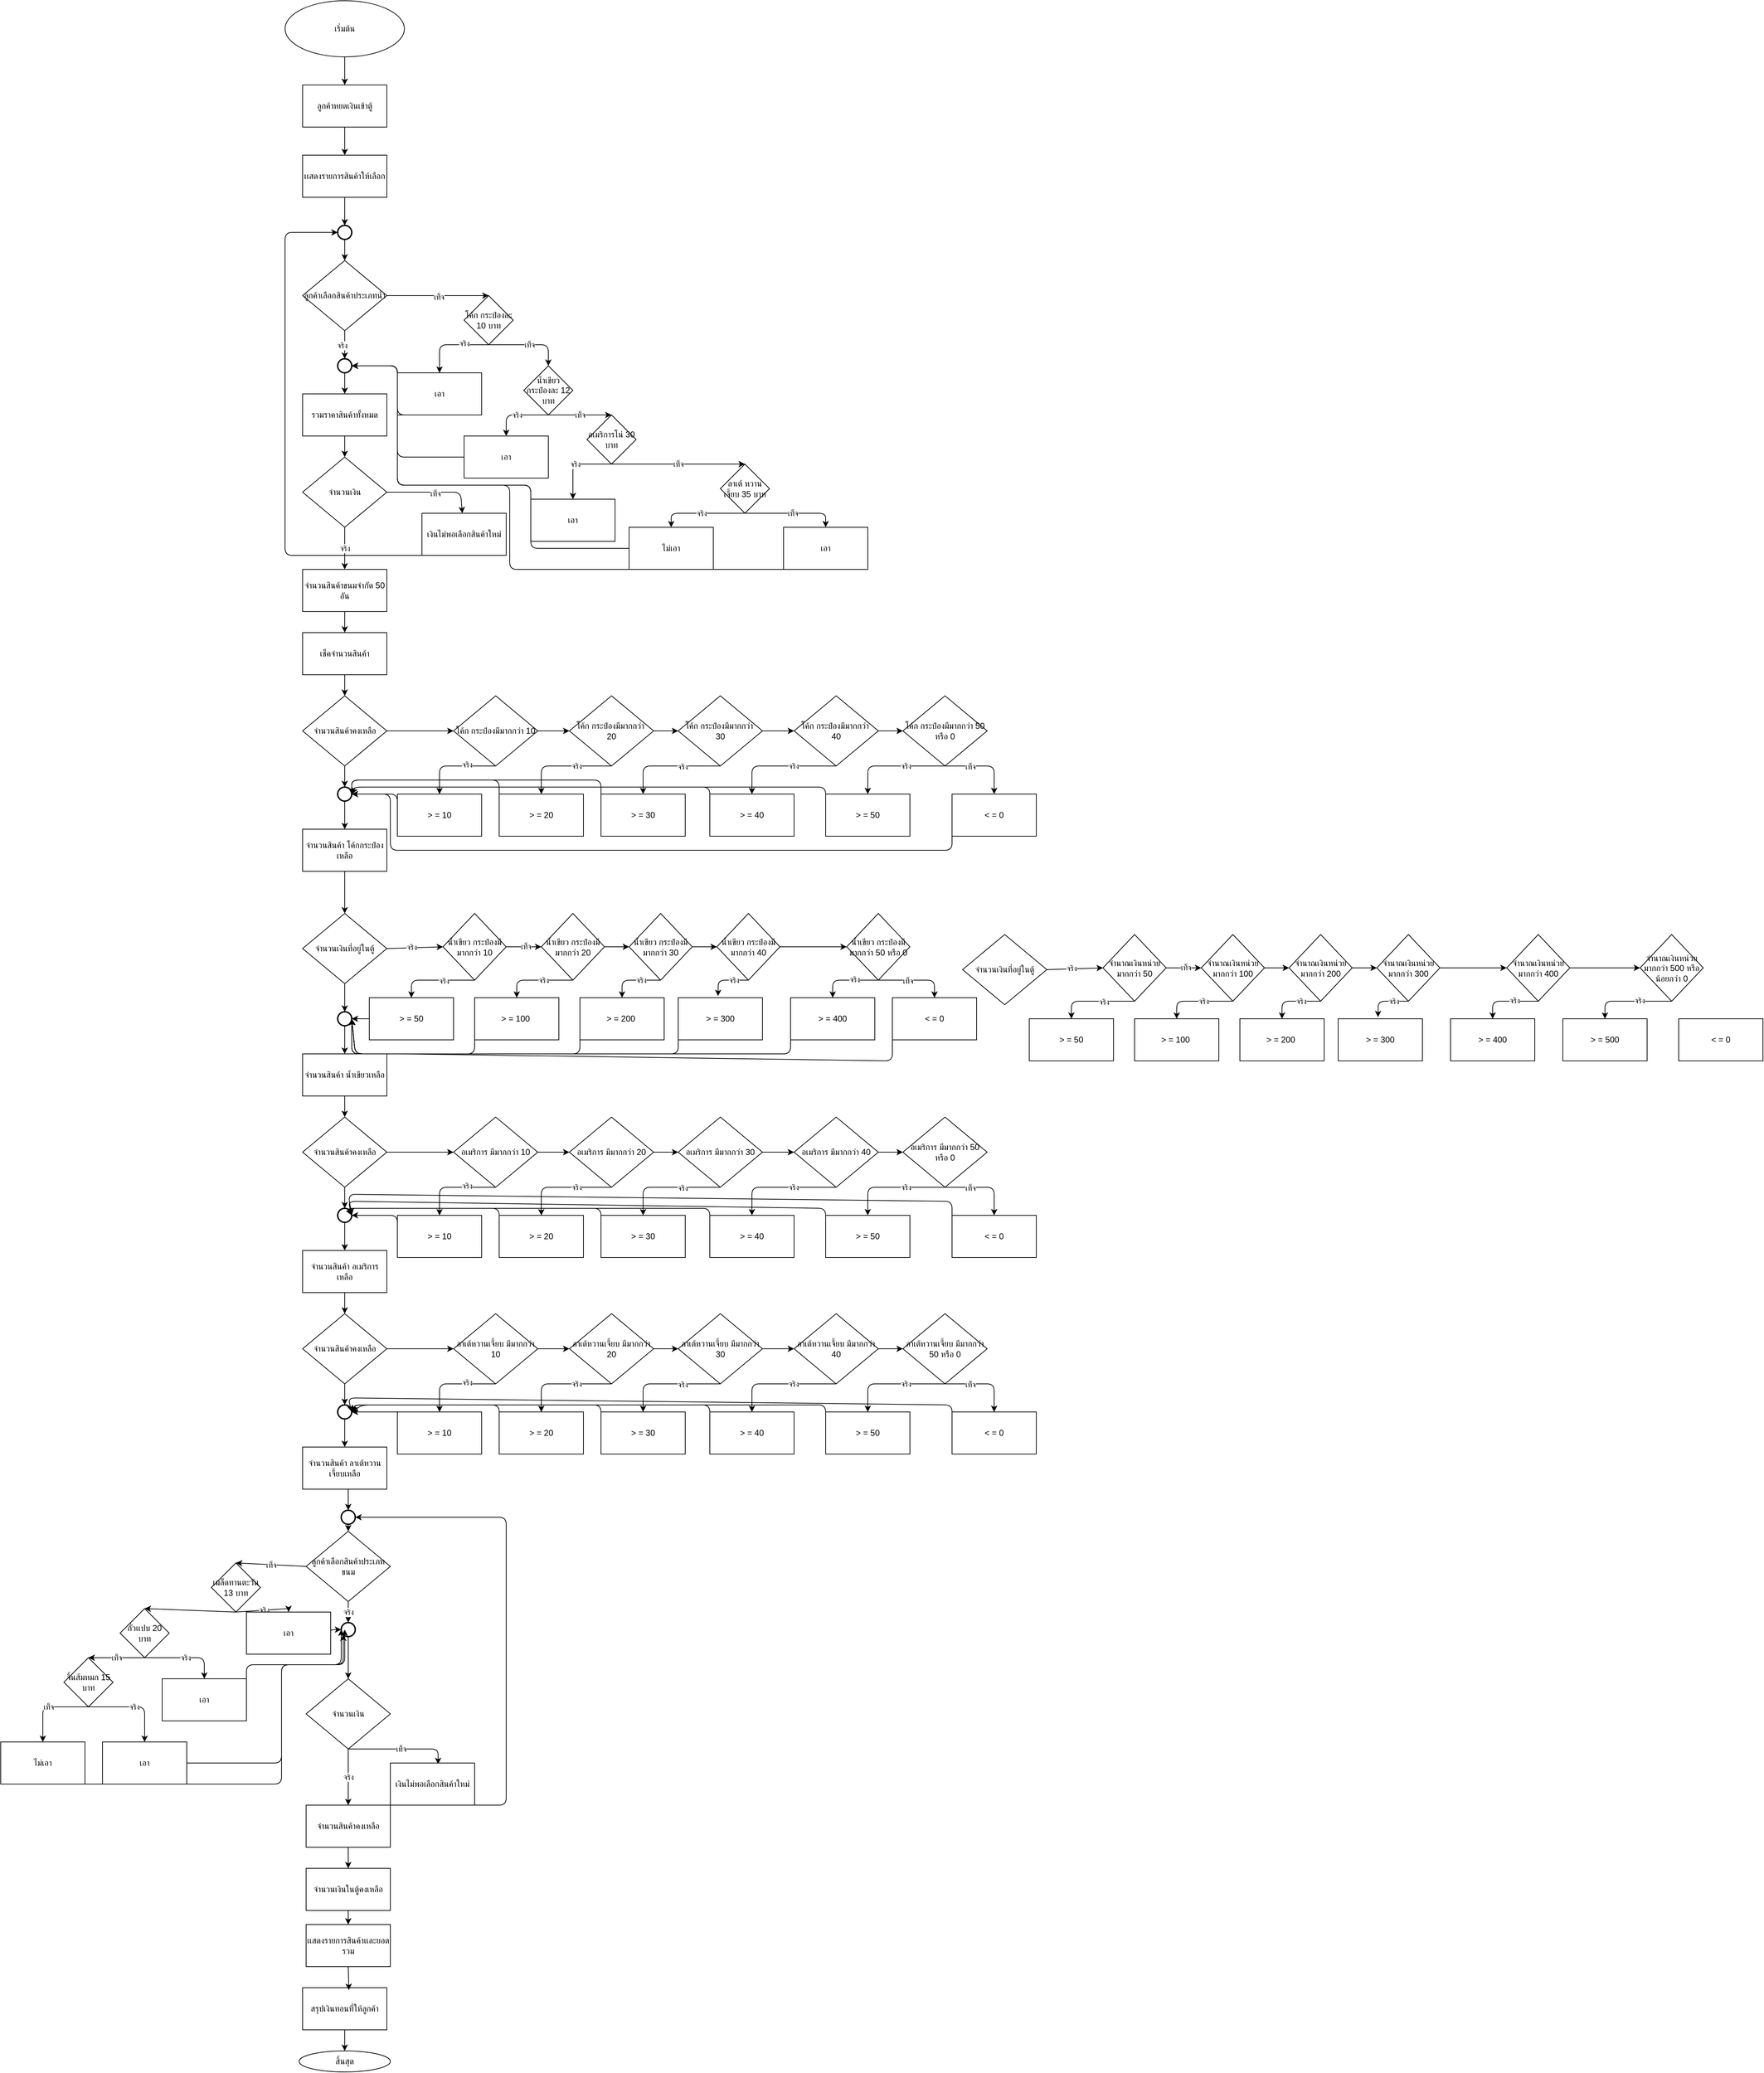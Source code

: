 <mxfile>
    <diagram id="oHQ9gQEO0-ZYp0Lxx6_c" name="Page-1">
        <mxGraphModel dx="1485" dy="1569" grid="1" gridSize="10" guides="1" tooltips="1" connect="1" arrows="1" fold="1" page="1" pageScale="1" pageWidth="850" pageHeight="1100" math="0" shadow="0">
            <root>
                <mxCell id="0"/>
                <mxCell id="1" parent="0"/>
                <mxCell id="46" style="edgeStyle=none;html=1;exitX=0.5;exitY=1;exitDx=0;exitDy=0;" parent="1" source="2" target="3" edge="1">
                    <mxGeometry relative="1" as="geometry"/>
                </mxCell>
                <mxCell id="2" value="เริ่มต้น" style="ellipse;whiteSpace=wrap;html=1;" parent="1" vertex="1">
                    <mxGeometry x="170" y="-10" width="170" height="80" as="geometry"/>
                </mxCell>
                <mxCell id="47" style="edgeStyle=none;html=1;exitX=0.5;exitY=1;exitDx=0;exitDy=0;entryX=0.5;entryY=0;entryDx=0;entryDy=0;" parent="1" source="3" target="4" edge="1">
                    <mxGeometry relative="1" as="geometry"/>
                </mxCell>
                <mxCell id="3" value="ลูกค้าหยดเงินเข้าตู้" style="rounded=0;whiteSpace=wrap;html=1;" parent="1" vertex="1">
                    <mxGeometry x="195" y="110" width="120" height="60" as="geometry"/>
                </mxCell>
                <mxCell id="48" style="edgeStyle=none;html=1;exitX=0.5;exitY=1;exitDx=0;exitDy=0;entryX=0.5;entryY=0;entryDx=0;entryDy=0;entryPerimeter=0;" parent="1" source="4" target="74" edge="1">
                    <mxGeometry relative="1" as="geometry">
                        <mxPoint x="255" y="350" as="targetPoint"/>
                    </mxGeometry>
                </mxCell>
                <mxCell id="4" value="เเสดงรายการสินค้าให้เลือก" style="rounded=0;whiteSpace=wrap;html=1;" parent="1" vertex="1">
                    <mxGeometry x="195" y="210" width="120" height="60" as="geometry"/>
                </mxCell>
                <mxCell id="6" value="ลูกค้าเลือกสินค้าประเภทน้ำ" style="rhombus;whiteSpace=wrap;html=1;" parent="1" vertex="1">
                    <mxGeometry x="195" y="360" width="120" height="100" as="geometry"/>
                </mxCell>
                <mxCell id="7" value="" style="endArrow=classic;html=1;exitX=0.5;exitY=1;exitDx=0;exitDy=0;entryX=0.5;entryY=0;entryDx=0;entryDy=0;entryPerimeter=0;" parent="1" source="6" target="13" edge="1">
                    <mxGeometry width="50" height="50" relative="1" as="geometry">
                        <mxPoint x="260" y="460" as="sourcePoint"/>
                        <mxPoint x="250" y="510" as="targetPoint"/>
                    </mxGeometry>
                </mxCell>
                <mxCell id="8" value="จริง" style="edgeLabel;html=1;align=center;verticalAlign=middle;resizable=0;points=[];" parent="7" vertex="1" connectable="0">
                    <mxGeometry x="0.032" y="-4" relative="1" as="geometry">
                        <mxPoint as="offset"/>
                    </mxGeometry>
                </mxCell>
                <mxCell id="9" value="รวมราคาสินค้าทั้งหมด" style="rounded=0;whiteSpace=wrap;html=1;" parent="1" vertex="1">
                    <mxGeometry x="195" y="550" width="120" height="60" as="geometry"/>
                </mxCell>
                <mxCell id="10" value="" style="endArrow=classic;html=1;exitX=1;exitY=0.5;exitDx=0;exitDy=0;entryX=0.5;entryY=0;entryDx=0;entryDy=0;" parent="1" source="6" target="49" edge="1">
                    <mxGeometry width="50" height="50" relative="1" as="geometry">
                        <mxPoint x="310" y="530" as="sourcePoint"/>
                        <mxPoint x="390" y="500" as="targetPoint"/>
                        <Array as="points">
                            <mxPoint x="390" y="410"/>
                        </Array>
                    </mxGeometry>
                </mxCell>
                <mxCell id="11" value="เท็จ" style="edgeLabel;html=1;align=center;verticalAlign=middle;resizable=0;points=[];" parent="10" vertex="1" connectable="0">
                    <mxGeometry x="0.022" y="-2" relative="1" as="geometry">
                        <mxPoint as="offset"/>
                    </mxGeometry>
                </mxCell>
                <mxCell id="15" style="edgeStyle=none;html=1;exitX=0.5;exitY=1;exitDx=0;exitDy=0;exitPerimeter=0;entryX=0.5;entryY=0;entryDx=0;entryDy=0;" parent="1" source="13" target="9" edge="1">
                    <mxGeometry relative="1" as="geometry"/>
                </mxCell>
                <mxCell id="13" value="" style="strokeWidth=2;html=1;shape=mxgraph.flowchart.start_2;whiteSpace=wrap;" parent="1" vertex="1">
                    <mxGeometry x="245" y="500" width="20" height="20" as="geometry"/>
                </mxCell>
                <mxCell id="19" style="edgeStyle=none;html=1;exitX=0.5;exitY=1;exitDx=0;exitDy=0;entryX=0.5;entryY=0;entryDx=0;entryDy=0;" parent="1" source="9" edge="1">
                    <mxGeometry relative="1" as="geometry">
                        <mxPoint x="255.0" y="640" as="targetPoint"/>
                    </mxGeometry>
                </mxCell>
                <mxCell id="20" value="จำนวนเงิน" style="rhombus;whiteSpace=wrap;html=1;" parent="1" vertex="1">
                    <mxGeometry x="195" y="640" width="120" height="100" as="geometry"/>
                </mxCell>
                <mxCell id="78" style="edgeStyle=none;html=1;exitX=0.5;exitY=1;exitDx=0;exitDy=0;entryX=0.473;entryY=-0.039;entryDx=0;entryDy=0;entryPerimeter=0;" parent="1" source="137" target="139" edge="1">
                    <mxGeometry relative="1" as="geometry">
                        <mxPoint x="1710" y="1420" as="targetPoint"/>
                        <mxPoint x="1710" y="1400" as="sourcePoint"/>
                        <Array as="points">
                            <mxPoint x="1727" y="1415"/>
                        </Array>
                    </mxGeometry>
                </mxCell>
                <mxCell id="150" value="&lt;span style=&quot;color: rgb(0, 0, 0);&quot;&gt;จริง&lt;/span&gt;" style="edgeLabel;html=1;align=center;verticalAlign=middle;resizable=0;points=[];" parent="78" vertex="1" connectable="0">
                    <mxGeometry x="-0.339" relative="1" as="geometry">
                        <mxPoint as="offset"/>
                    </mxGeometry>
                </mxCell>
                <mxCell id="169" style="edgeStyle=none;html=1;exitX=0.5;exitY=1;exitDx=0;exitDy=0;" parent="1" source="21" target="168" edge="1">
                    <mxGeometry relative="1" as="geometry"/>
                </mxCell>
                <mxCell id="21" value="จำนวนสินค้าขนมจำกัด 50 อัน" style="rounded=0;whiteSpace=wrap;html=1;" parent="1" vertex="1">
                    <mxGeometry x="195" y="800" width="120" height="60" as="geometry"/>
                </mxCell>
                <mxCell id="76" style="edgeStyle=none;html=1;exitX=0.5;exitY=1;exitDx=0;exitDy=0;entryX=0;entryY=0.5;entryDx=0;entryDy=0;entryPerimeter=0;" parent="1" source="23" target="74" edge="1">
                    <mxGeometry relative="1" as="geometry">
                        <mxPoint x="180" y="490" as="targetPoint"/>
                        <Array as="points">
                            <mxPoint x="300" y="780"/>
                            <mxPoint x="170" y="780"/>
                            <mxPoint x="170" y="320"/>
                        </Array>
                    </mxGeometry>
                </mxCell>
                <mxCell id="23" value="เงินไม่พอเลือกสินค้าใหม่" style="rounded=0;whiteSpace=wrap;html=1;" parent="1" vertex="1">
                    <mxGeometry x="365" y="720" width="120" height="60" as="geometry"/>
                </mxCell>
                <mxCell id="25" value="" style="endArrow=classic;html=1;exitX=1;exitY=0.5;exitDx=0;exitDy=0;" parent="1" source="20" target="23" edge="1">
                    <mxGeometry width="50" height="50" relative="1" as="geometry">
                        <mxPoint x="325" y="420" as="sourcePoint"/>
                        <mxPoint x="400" y="570" as="targetPoint"/>
                        <Array as="points">
                            <mxPoint x="420" y="690"/>
                        </Array>
                    </mxGeometry>
                </mxCell>
                <mxCell id="26" value="เท็จ" style="edgeLabel;html=1;align=center;verticalAlign=middle;resizable=0;points=[];" parent="25" vertex="1" connectable="0">
                    <mxGeometry x="0.022" y="-2" relative="1" as="geometry">
                        <mxPoint as="offset"/>
                    </mxGeometry>
                </mxCell>
                <mxCell id="34" value="จริง" style="edgeStyle=none;html=1;exitX=0.5;exitY=1;exitDx=0;exitDy=0;entryX=0.5;entryY=0;entryDx=0;entryDy=0;" parent="1" source="20" target="21" edge="1">
                    <mxGeometry relative="1" as="geometry">
                        <mxPoint x="255" y="820" as="sourcePoint"/>
                    </mxGeometry>
                </mxCell>
                <mxCell id="42" style="edgeStyle=none;html=1;exitX=0.5;exitY=1;exitDx=0;exitDy=0;" parent="1" source="36" target="37" edge="1">
                    <mxGeometry relative="1" as="geometry"/>
                </mxCell>
                <mxCell id="36" value="จำนวนเงินในตู้คงเหลือ" style="rounded=0;whiteSpace=wrap;html=1;" parent="1" vertex="1">
                    <mxGeometry x="200" y="2650" width="120" height="60" as="geometry"/>
                </mxCell>
                <mxCell id="37" value="เเสดงรายการสินค้าเเละยอดรวม" style="rounded=0;whiteSpace=wrap;html=1;" parent="1" vertex="1">
                    <mxGeometry x="200" y="2730" width="120" height="60" as="geometry"/>
                </mxCell>
                <mxCell id="44" style="edgeStyle=none;html=1;exitX=0.5;exitY=1;exitDx=0;exitDy=0;" parent="1" source="38" edge="1">
                    <mxGeometry relative="1" as="geometry">
                        <mxPoint x="255" y="2910" as="targetPoint"/>
                    </mxGeometry>
                </mxCell>
                <mxCell id="38" value="สรุปเงินทอนที่ให้ลูกค้า&lt;span style=&quot;font-family: monospace; font-size: 0px; text-align: start; text-wrap-mode: nowrap;&quot;&gt;%3CmxGraphModel%3E%3Croot%3E%3CmxCell%20id%3D%220%22%2F%3E%3CmxCell%20id%3D%221%22%20parent%3D%220%22%2F%3E%3CmxCell%20id%3D%222%22%20value%3D%22%E0%B8%88%E0%B8%B3%E0%B8%99%E0%B8%A7%E0%B8%99%E0%B9%80%E0%B8%87%E0%B8%B4%E0%B8%99%E0%B8%97%E0%B8%AD%E0%B8%99%22%20style%3D%22rounded%3D0%3BwhiteSpace%3Dwrap%3Bhtml%3D1%3B%22%20vertex%3D%221%22%20parent%3D%221%22%3E%3CmxGeometry%20x%3D%22195%22%20y%3D%22930%22%20width%3D%22120%22%20height%3D%2260%22%20as%3D%22geometry%22%2F%3E%3C%2FmxCell%3E%3C%2Froot%3E%3C%2FmxGraphModel%3E&lt;/span&gt;" style="rounded=0;whiteSpace=wrap;html=1;" parent="1" vertex="1">
                    <mxGeometry x="195" y="2820" width="120" height="60" as="geometry"/>
                </mxCell>
                <mxCell id="40" value="&lt;font face=&quot;Sarabun&quot;&gt;สิ้นสุด&lt;/font&gt;" style="ellipse;whiteSpace=wrap;html=1;" parent="1" vertex="1">
                    <mxGeometry x="190" y="2910" width="130" height="30" as="geometry"/>
                </mxCell>
                <mxCell id="43" style="edgeStyle=none;html=1;exitX=0.5;exitY=1;exitDx=0;exitDy=0;entryX=0.549;entryY=0.056;entryDx=0;entryDy=0;entryPerimeter=0;" parent="1" source="37" target="38" edge="1">
                    <mxGeometry relative="1" as="geometry"/>
                </mxCell>
                <mxCell id="52" style="edgeStyle=none;html=1;exitX=0.5;exitY=1;exitDx=0;exitDy=0;entryX=0.5;entryY=0;entryDx=0;entryDy=0;" parent="1" source="49" target="51" edge="1">
                    <mxGeometry relative="1" as="geometry">
                        <Array as="points">
                            <mxPoint x="390" y="480"/>
                        </Array>
                    </mxGeometry>
                </mxCell>
                <mxCell id="54" value="จริง" style="edgeLabel;html=1;align=center;verticalAlign=middle;resizable=0;points=[];" parent="52" vertex="1" connectable="0">
                    <mxGeometry x="-0.357" y="-2" relative="1" as="geometry">
                        <mxPoint as="offset"/>
                    </mxGeometry>
                </mxCell>
                <mxCell id="55" value="เท็จ" style="edgeStyle=none;html=1;exitX=0.5;exitY=1;exitDx=0;exitDy=0;entryX=0.5;entryY=0;entryDx=0;entryDy=0;" parent="1" source="49" target="53" edge="1">
                    <mxGeometry relative="1" as="geometry">
                        <Array as="points">
                            <mxPoint x="545" y="480"/>
                        </Array>
                    </mxGeometry>
                </mxCell>
                <mxCell id="49" value="โค้ก กระป๋องละ 10 บาท" style="rhombus;whiteSpace=wrap;html=1;" parent="1" vertex="1">
                    <mxGeometry x="425" y="410" width="70" height="70" as="geometry"/>
                </mxCell>
                <mxCell id="51" value="เอา" style="rounded=0;whiteSpace=wrap;html=1;" parent="1" vertex="1">
                    <mxGeometry x="330" y="520" width="120" height="60" as="geometry"/>
                </mxCell>
                <mxCell id="57" value="จริง" style="edgeStyle=none;html=1;exitX=0.5;exitY=1;exitDx=0;exitDy=0;entryX=0.5;entryY=0;entryDx=0;entryDy=0;" parent="1" source="53" target="56" edge="1">
                    <mxGeometry relative="1" as="geometry">
                        <Array as="points">
                            <mxPoint x="485" y="580"/>
                        </Array>
                    </mxGeometry>
                </mxCell>
                <mxCell id="59" value="เท็จ" style="edgeStyle=none;html=1;exitX=0.5;exitY=1;exitDx=0;exitDy=0;entryX=0.5;entryY=0;entryDx=0;entryDy=0;" parent="1" source="53" target="58" edge="1">
                    <mxGeometry relative="1" as="geometry"/>
                </mxCell>
                <mxCell id="53" value="น้ำเขียว กระป๋องละ 12 บาท" style="rhombus;whiteSpace=wrap;html=1;" parent="1" vertex="1">
                    <mxGeometry x="510" y="510" width="70" height="70" as="geometry"/>
                </mxCell>
                <mxCell id="56" value="เอา" style="rounded=0;whiteSpace=wrap;html=1;" parent="1" vertex="1">
                    <mxGeometry x="425" y="610" width="120" height="60" as="geometry"/>
                </mxCell>
                <mxCell id="61" value="จริง" style="edgeStyle=none;html=1;exitX=0.5;exitY=1;exitDx=0;exitDy=0;entryX=0.5;entryY=0;entryDx=0;entryDy=0;" parent="1" source="58" target="60" edge="1">
                    <mxGeometry relative="1" as="geometry">
                        <Array as="points">
                            <mxPoint x="580" y="650"/>
                        </Array>
                    </mxGeometry>
                </mxCell>
                <mxCell id="63" value="เท็จ" style="edgeStyle=none;html=1;exitX=0.5;exitY=1;exitDx=0;exitDy=0;entryX=0.5;entryY=0;entryDx=0;entryDy=0;" parent="1" source="58" target="64" edge="1">
                    <mxGeometry relative="1" as="geometry">
                        <mxPoint x="700" y="649.714" as="targetPoint"/>
                    </mxGeometry>
                </mxCell>
                <mxCell id="58" value="อเมริการโน่ 30 บาท" style="rhombus;whiteSpace=wrap;html=1;" parent="1" vertex="1">
                    <mxGeometry x="600" y="580" width="70" height="70" as="geometry"/>
                </mxCell>
                <mxCell id="60" value="เอา" style="rounded=0;whiteSpace=wrap;html=1;" parent="1" vertex="1">
                    <mxGeometry x="520" y="700" width="120" height="60" as="geometry"/>
                </mxCell>
                <mxCell id="67" value="จริง" style="edgeStyle=none;html=1;exitX=0.5;exitY=1;exitDx=0;exitDy=0;entryX=0.5;entryY=0;entryDx=0;entryDy=0;" parent="1" source="64" target="66" edge="1">
                    <mxGeometry relative="1" as="geometry">
                        <Array as="points">
                            <mxPoint x="720" y="720"/>
                        </Array>
                    </mxGeometry>
                </mxCell>
                <mxCell id="68" value="เท็จ" style="edgeStyle=none;html=1;exitX=0.5;exitY=1;exitDx=0;exitDy=0;entryX=0.5;entryY=0;entryDx=0;entryDy=0;" parent="1" source="64" target="65" edge="1">
                    <mxGeometry relative="1" as="geometry">
                        <Array as="points">
                            <mxPoint x="940" y="720"/>
                        </Array>
                    </mxGeometry>
                </mxCell>
                <mxCell id="64" value="ลาเต้ หวานเจี้ยบ 35 บาท" style="rhombus;whiteSpace=wrap;html=1;" parent="1" vertex="1">
                    <mxGeometry x="790" y="650" width="70" height="70" as="geometry"/>
                </mxCell>
                <mxCell id="65" value="เอา" style="rounded=0;whiteSpace=wrap;html=1;" parent="1" vertex="1">
                    <mxGeometry x="880" y="740" width="120" height="60" as="geometry"/>
                </mxCell>
                <mxCell id="66" value="ไม่เอา" style="rounded=0;whiteSpace=wrap;html=1;" parent="1" vertex="1">
                    <mxGeometry x="660" y="740" width="120" height="60" as="geometry"/>
                </mxCell>
                <mxCell id="69" style="edgeStyle=none;html=1;exitX=0.5;exitY=1;exitDx=0;exitDy=0;entryX=1;entryY=0.5;entryDx=0;entryDy=0;entryPerimeter=0;" parent="1" source="51" target="13" edge="1">
                    <mxGeometry relative="1" as="geometry">
                        <Array as="points">
                            <mxPoint x="330" y="580"/>
                            <mxPoint x="330" y="510"/>
                        </Array>
                    </mxGeometry>
                </mxCell>
                <mxCell id="70" style="edgeStyle=none;html=1;exitX=0;exitY=0.5;exitDx=0;exitDy=0;entryX=1;entryY=0.5;entryDx=0;entryDy=0;entryPerimeter=0;" parent="1" source="56" target="13" edge="1">
                    <mxGeometry relative="1" as="geometry">
                        <Array as="points">
                            <mxPoint x="330" y="640"/>
                            <mxPoint x="330" y="510"/>
                        </Array>
                    </mxGeometry>
                </mxCell>
                <mxCell id="71" style="edgeStyle=none;html=1;exitX=0;exitY=0.5;exitDx=0;exitDy=0;entryX=1;entryY=0.5;entryDx=0;entryDy=0;entryPerimeter=0;" parent="1" source="60" target="13" edge="1">
                    <mxGeometry relative="1" as="geometry">
                        <Array as="points">
                            <mxPoint x="520" y="680"/>
                            <mxPoint x="330" y="680"/>
                            <mxPoint x="330" y="640"/>
                            <mxPoint x="330" y="510"/>
                        </Array>
                    </mxGeometry>
                </mxCell>
                <mxCell id="72" style="edgeStyle=none;html=1;exitX=0;exitY=0.5;exitDx=0;exitDy=0;entryX=1;entryY=0.5;entryDx=0;entryDy=0;entryPerimeter=0;" parent="1" source="66" target="13" edge="1">
                    <mxGeometry relative="1" as="geometry">
                        <Array as="points">
                            <mxPoint x="520" y="770"/>
                            <mxPoint x="520" y="680"/>
                            <mxPoint x="400" y="680"/>
                            <mxPoint x="330" y="680"/>
                            <mxPoint x="330" y="510"/>
                        </Array>
                    </mxGeometry>
                </mxCell>
                <mxCell id="73" style="edgeStyle=none;html=1;exitX=0.5;exitY=1;exitDx=0;exitDy=0;entryX=1;entryY=0.5;entryDx=0;entryDy=0;entryPerimeter=0;" parent="1" source="65" target="13" edge="1">
                    <mxGeometry relative="1" as="geometry">
                        <Array as="points">
                            <mxPoint x="490" y="800"/>
                            <mxPoint x="490" y="680"/>
                            <mxPoint x="330" y="680"/>
                            <mxPoint x="330" y="510"/>
                        </Array>
                    </mxGeometry>
                </mxCell>
                <mxCell id="75" style="edgeStyle=none;html=1;exitX=0.5;exitY=1;exitDx=0;exitDy=0;exitPerimeter=0;entryX=0.5;entryY=0;entryDx=0;entryDy=0;" parent="1" source="74" target="6" edge="1">
                    <mxGeometry relative="1" as="geometry"/>
                </mxCell>
                <mxCell id="74" value="" style="strokeWidth=2;html=1;shape=mxgraph.flowchart.start_2;whiteSpace=wrap;" parent="1" vertex="1">
                    <mxGeometry x="245" y="310" width="20" height="20" as="geometry"/>
                </mxCell>
                <mxCell id="85" value="เท็จ" style="edgeStyle=none;html=1;exitX=0;exitY=0.5;exitDx=0;exitDy=0;entryX=0.5;entryY=0;entryDx=0;entryDy=0;" parent="1" source="77" target="84" edge="1">
                    <mxGeometry relative="1" as="geometry"/>
                </mxCell>
                <mxCell id="77" value="ลูกค้าเลือกสินค้าประเภทขนม" style="rhombus;whiteSpace=wrap;html=1;" parent="1" vertex="1">
                    <mxGeometry x="200" y="2170" width="120" height="100" as="geometry"/>
                </mxCell>
                <mxCell id="104" style="edgeStyle=none;html=1;exitX=0.5;exitY=1;exitDx=0;exitDy=0;exitPerimeter=0;" parent="1" source="79" target="103" edge="1">
                    <mxGeometry relative="1" as="geometry"/>
                </mxCell>
                <mxCell id="79" value="" style="strokeWidth=2;html=1;shape=mxgraph.flowchart.start_2;whiteSpace=wrap;" parent="1" vertex="1">
                    <mxGeometry x="250" y="2300" width="20" height="20" as="geometry"/>
                </mxCell>
                <mxCell id="81" value="จริง" style="edgeStyle=none;html=1;exitX=0.5;exitY=1;exitDx=0;exitDy=0;entryX=0.5;entryY=0;entryDx=0;entryDy=0;entryPerimeter=0;" parent="1" source="77" target="79" edge="1">
                    <mxGeometry relative="1" as="geometry"/>
                </mxCell>
                <mxCell id="87" value="จริง" style="edgeStyle=none;html=1;exitX=0.5;exitY=1;exitDx=0;exitDy=0;entryX=0.5;entryY=0;entryDx=0;entryDy=0;" parent="1" source="84" target="86" edge="1">
                    <mxGeometry relative="1" as="geometry">
                        <Array as="points">
                            <mxPoint x="175" y="2280"/>
                        </Array>
                    </mxGeometry>
                </mxCell>
                <mxCell id="89" style="edgeStyle=none;html=1;exitX=0.5;exitY=1;exitDx=0;exitDy=0;entryX=0.5;entryY=0;entryDx=0;entryDy=0;" parent="1" source="84" target="88" edge="1">
                    <mxGeometry relative="1" as="geometry"/>
                </mxCell>
                <mxCell id="84" value="เมล็ดทานตะวัน 13 บาท" style="rhombus;whiteSpace=wrap;html=1;" parent="1" vertex="1">
                    <mxGeometry x="65" y="2215" width="70" height="70" as="geometry"/>
                </mxCell>
                <mxCell id="86" value="เอา" style="rounded=0;whiteSpace=wrap;html=1;" parent="1" vertex="1">
                    <mxGeometry x="115" y="2285" width="120" height="60" as="geometry"/>
                </mxCell>
                <mxCell id="91" value="จริง" style="edgeStyle=none;html=1;exitX=0.5;exitY=1;exitDx=0;exitDy=0;entryX=0.5;entryY=0;entryDx=0;entryDy=0;" parent="1" source="88" target="90" edge="1">
                    <mxGeometry relative="1" as="geometry">
                        <Array as="points">
                            <mxPoint x="55" y="2350"/>
                        </Array>
                    </mxGeometry>
                </mxCell>
                <mxCell id="93" value="เท็จ" style="edgeStyle=none;html=1;exitX=0.5;exitY=1;exitDx=0;exitDy=0;entryX=0.5;entryY=0;entryDx=0;entryDy=0;" parent="1" source="88" target="92" edge="1">
                    <mxGeometry relative="1" as="geometry"/>
                </mxCell>
                <mxCell id="88" value="ถั่วเเปบ 20 บาท" style="rhombus;whiteSpace=wrap;html=1;" parent="1" vertex="1">
                    <mxGeometry x="-65" y="2280" width="70" height="70" as="geometry"/>
                </mxCell>
                <mxCell id="90" value="เอา" style="rounded=0;whiteSpace=wrap;html=1;" parent="1" vertex="1">
                    <mxGeometry x="-5" y="2380" width="120" height="60" as="geometry"/>
                </mxCell>
                <mxCell id="96" value="จริง" style="edgeStyle=none;html=1;exitX=0.5;exitY=1;exitDx=0;exitDy=0;entryX=0.5;entryY=0;entryDx=0;entryDy=0;" parent="1" source="92" target="94" edge="1">
                    <mxGeometry relative="1" as="geometry">
                        <Array as="points">
                            <mxPoint x="-30" y="2420"/>
                        </Array>
                    </mxGeometry>
                </mxCell>
                <mxCell id="98" value="เท็จ" style="edgeStyle=none;html=1;exitX=0.5;exitY=1;exitDx=0;exitDy=0;entryX=0.5;entryY=0;entryDx=0;entryDy=0;" parent="1" source="92" target="97" edge="1">
                    <mxGeometry relative="1" as="geometry">
                        <Array as="points">
                            <mxPoint x="-175" y="2420"/>
                        </Array>
                    </mxGeometry>
                </mxCell>
                <mxCell id="92" value="จิ้นส้มหมก 15 บาท" style="rhombus;whiteSpace=wrap;html=1;" parent="1" vertex="1">
                    <mxGeometry x="-145" y="2350" width="70" height="70" as="geometry"/>
                </mxCell>
                <mxCell id="94" value="เอา" style="rounded=0;whiteSpace=wrap;html=1;" parent="1" vertex="1">
                    <mxGeometry x="-90" y="2470" width="120" height="60" as="geometry"/>
                </mxCell>
                <mxCell id="102" style="edgeStyle=none;html=1;exitX=0.5;exitY=1;exitDx=0;exitDy=0;" parent="1" source="97" edge="1">
                    <mxGeometry relative="1" as="geometry">
                        <mxPoint x="255" y="2310" as="targetPoint"/>
                        <Array as="points">
                            <mxPoint x="165" y="2530"/>
                            <mxPoint x="165" y="2360"/>
                            <mxPoint x="255" y="2360"/>
                        </Array>
                    </mxGeometry>
                </mxCell>
                <mxCell id="97" value="ไม่เอา" style="rounded=0;whiteSpace=wrap;html=1;" parent="1" vertex="1">
                    <mxGeometry x="-235" y="2470" width="120" height="60" as="geometry"/>
                </mxCell>
                <mxCell id="99" style="edgeStyle=none;html=1;exitX=1;exitY=0.5;exitDx=0;exitDy=0;entryX=0;entryY=0.5;entryDx=0;entryDy=0;entryPerimeter=0;" parent="1" source="86" target="79" edge="1">
                    <mxGeometry relative="1" as="geometry">
                        <Array as="points">
                            <mxPoint x="235" y="2310"/>
                        </Array>
                    </mxGeometry>
                </mxCell>
                <mxCell id="100" style="edgeStyle=none;html=1;exitX=1;exitY=0.5;exitDx=0;exitDy=0;entryX=0;entryY=0.5;entryDx=0;entryDy=0;entryPerimeter=0;" parent="1" source="90" target="79" edge="1">
                    <mxGeometry relative="1" as="geometry">
                        <Array as="points">
                            <mxPoint x="115" y="2360"/>
                            <mxPoint x="250" y="2360"/>
                        </Array>
                    </mxGeometry>
                </mxCell>
                <mxCell id="101" style="edgeStyle=none;html=1;exitX=1;exitY=0.5;exitDx=0;exitDy=0;entryX=0.145;entryY=0.855;entryDx=0;entryDy=0;entryPerimeter=0;" parent="1" source="94" target="79" edge="1">
                    <mxGeometry relative="1" as="geometry">
                        <Array as="points">
                            <mxPoint x="165" y="2500"/>
                            <mxPoint x="165" y="2360"/>
                            <mxPoint x="253" y="2360"/>
                        </Array>
                    </mxGeometry>
                </mxCell>
                <mxCell id="108" value="เท็จ" style="edgeStyle=none;html=1;exitX=0.5;exitY=1;exitDx=0;exitDy=0;entryX=0.567;entryY=0.027;entryDx=0;entryDy=0;entryPerimeter=0;" parent="1" source="103" target="107" edge="1">
                    <mxGeometry relative="1" as="geometry">
                        <mxPoint x="375" y="2479.818" as="targetPoint"/>
                        <Array as="points">
                            <mxPoint x="388" y="2480"/>
                        </Array>
                    </mxGeometry>
                </mxCell>
                <mxCell id="111" value="จริง" style="edgeStyle=none;html=1;exitX=0.5;exitY=1;exitDx=0;exitDy=0;entryX=0.5;entryY=0;entryDx=0;entryDy=0;" parent="1" source="103" target="110" edge="1">
                    <mxGeometry relative="1" as="geometry"/>
                </mxCell>
                <mxCell id="103" value="จำนวนเงิน" style="rhombus;whiteSpace=wrap;html=1;" parent="1" vertex="1">
                    <mxGeometry x="200" y="2380" width="120" height="100" as="geometry"/>
                </mxCell>
                <mxCell id="106" style="edgeStyle=none;html=1;exitX=0.5;exitY=1;exitDx=0;exitDy=0;exitPerimeter=0;entryX=0.5;entryY=0;entryDx=0;entryDy=0;" parent="1" source="105" target="77" edge="1">
                    <mxGeometry relative="1" as="geometry"/>
                </mxCell>
                <mxCell id="105" value="" style="strokeWidth=2;html=1;shape=mxgraph.flowchart.start_2;whiteSpace=wrap;" parent="1" vertex="1">
                    <mxGeometry x="250" y="2140" width="20" height="20" as="geometry"/>
                </mxCell>
                <mxCell id="107" value="เงินไม่พอเลือกสินค้าใหม่" style="rounded=0;whiteSpace=wrap;html=1;" parent="1" vertex="1">
                    <mxGeometry x="320" y="2500" width="120" height="60" as="geometry"/>
                </mxCell>
                <mxCell id="109" style="edgeStyle=none;html=1;exitX=0.5;exitY=1;exitDx=0;exitDy=0;entryX=1;entryY=0.5;entryDx=0;entryDy=0;entryPerimeter=0;" parent="1" source="107" target="105" edge="1">
                    <mxGeometry relative="1" as="geometry">
                        <Array as="points">
                            <mxPoint x="485" y="2560"/>
                            <mxPoint x="485" y="2150"/>
                        </Array>
                    </mxGeometry>
                </mxCell>
                <mxCell id="112" style="edgeStyle=none;html=1;exitX=0.5;exitY=1;exitDx=0;exitDy=0;entryX=0.5;entryY=0;entryDx=0;entryDy=0;" parent="1" source="110" target="36" edge="1">
                    <mxGeometry relative="1" as="geometry"/>
                </mxCell>
                <mxCell id="110" value="จำนวนสินค้าคงเหลือ" style="rounded=0;whiteSpace=wrap;html=1;" parent="1" vertex="1">
                    <mxGeometry x="200" y="2560" width="120" height="60" as="geometry"/>
                </mxCell>
                <mxCell id="113" value="จำนวนเงินที่อยู่ในตู้" style="rhombus;whiteSpace=wrap;html=1;" parent="1" vertex="1">
                    <mxGeometry x="1135" y="1320" width="120" height="100" as="geometry"/>
                </mxCell>
                <mxCell id="115" value="จำนาณเงินหน่วยมากกว่า 50" style="rhombus;whiteSpace=wrap;html=1;" parent="1" vertex="1">
                    <mxGeometry x="1335" y="1320" width="90" height="95" as="geometry"/>
                </mxCell>
                <mxCell id="116" value="" style="endArrow=classic;html=1;entryX=0;entryY=0.5;entryDx=0;entryDy=0;exitX=1;exitY=0.5;exitDx=0;exitDy=0;" parent="1" source="113" target="115" edge="1">
                    <mxGeometry width="50" height="50" relative="1" as="geometry">
                        <mxPoint x="1210" y="1460" as="sourcePoint"/>
                        <mxPoint x="1260" y="1410" as="targetPoint"/>
                    </mxGeometry>
                </mxCell>
                <mxCell id="117" value="จริง" style="edgeLabel;html=1;align=center;verticalAlign=middle;resizable=0;points=[];" parent="116" vertex="1" connectable="0">
                    <mxGeometry x="-0.14" y="1" relative="1" as="geometry">
                        <mxPoint as="offset"/>
                    </mxGeometry>
                </mxCell>
                <mxCell id="118" value="&amp;gt; = 50" style="rounded=0;whiteSpace=wrap;html=1;" parent="1" vertex="1">
                    <mxGeometry x="1230" y="1440" width="120" height="60" as="geometry"/>
                </mxCell>
                <mxCell id="119" value="" style="endArrow=classic;html=1;exitX=0.5;exitY=1;exitDx=0;exitDy=0;entryX=0.5;entryY=0;entryDx=0;entryDy=0;" parent="1" source="115" target="118" edge="1">
                    <mxGeometry width="50" height="50" relative="1" as="geometry">
                        <mxPoint x="1270" y="1440" as="sourcePoint"/>
                        <mxPoint x="1320" y="1390" as="targetPoint"/>
                        <Array as="points">
                            <mxPoint x="1290" y="1415"/>
                        </Array>
                    </mxGeometry>
                </mxCell>
                <mxCell id="123" value="จริง" style="edgeLabel;html=1;align=center;verticalAlign=middle;resizable=0;points=[];" parent="119" vertex="1" connectable="0">
                    <mxGeometry x="-0.232" y="1" relative="1" as="geometry">
                        <mxPoint as="offset"/>
                    </mxGeometry>
                </mxCell>
                <mxCell id="124" value="จำนาณเงินหน่วยมากกว่า 100" style="rhombus;whiteSpace=wrap;html=1;" parent="1" vertex="1">
                    <mxGeometry x="1475" y="1320" width="90" height="95" as="geometry"/>
                </mxCell>
                <mxCell id="125" value="" style="endArrow=classic;html=1;entryX=0;entryY=0.5;entryDx=0;entryDy=0;exitX=1;exitY=0.5;exitDx=0;exitDy=0;" parent="1" source="115" target="124" edge="1">
                    <mxGeometry width="50" height="50" relative="1" as="geometry">
                        <mxPoint x="1380" y="1470" as="sourcePoint"/>
                        <mxPoint x="1430" y="1420" as="targetPoint"/>
                    </mxGeometry>
                </mxCell>
                <mxCell id="126" value="เท็จ" style="edgeLabel;html=1;align=center;verticalAlign=middle;resizable=0;points=[];" parent="125" vertex="1" connectable="0">
                    <mxGeometry x="0.096" y="1" relative="1" as="geometry">
                        <mxPoint as="offset"/>
                    </mxGeometry>
                </mxCell>
                <mxCell id="127" value="&amp;gt; = 100&amp;nbsp;" style="rounded=0;whiteSpace=wrap;html=1;" parent="1" vertex="1">
                    <mxGeometry x="1380" y="1440" width="120" height="60" as="geometry"/>
                </mxCell>
                <mxCell id="128" value="" style="endArrow=classic;html=1;exitX=0.5;exitY=1;exitDx=0;exitDy=0;entryX=0.5;entryY=0;entryDx=0;entryDy=0;" parent="1" source="124" target="127" edge="1">
                    <mxGeometry width="50" height="50" relative="1" as="geometry">
                        <mxPoint x="1450" y="1450" as="sourcePoint"/>
                        <mxPoint x="1500" y="1400" as="targetPoint"/>
                        <Array as="points">
                            <mxPoint x="1440" y="1415"/>
                        </Array>
                    </mxGeometry>
                </mxCell>
                <mxCell id="129" value="จริง" style="edgeLabel;html=1;align=center;verticalAlign=middle;resizable=0;points=[];" parent="128" vertex="1" connectable="0">
                    <mxGeometry x="-0.195" relative="1" as="geometry">
                        <mxPoint as="offset"/>
                    </mxGeometry>
                </mxCell>
                <mxCell id="130" value="จำนาณเงินหน่วยมากกว่า 200" style="rhombus;whiteSpace=wrap;html=1;" parent="1" vertex="1">
                    <mxGeometry x="1600" y="1320" width="90" height="95" as="geometry"/>
                </mxCell>
                <mxCell id="131" value="" style="endArrow=classic;html=1;entryX=0;entryY=0.5;entryDx=0;entryDy=0;exitX=1;exitY=0.5;exitDx=0;exitDy=0;" parent="1" source="124" target="130" edge="1">
                    <mxGeometry width="50" height="50" relative="1" as="geometry">
                        <mxPoint x="1510" y="1470" as="sourcePoint"/>
                        <mxPoint x="1560" y="1420" as="targetPoint"/>
                    </mxGeometry>
                </mxCell>
                <mxCell id="133" value="&amp;gt; = 200&amp;nbsp;" style="rounded=0;whiteSpace=wrap;html=1;" parent="1" vertex="1">
                    <mxGeometry x="1530" y="1440" width="120" height="60" as="geometry"/>
                </mxCell>
                <mxCell id="136" value="" style="endArrow=classic;html=1;entryX=0.5;entryY=0;entryDx=0;entryDy=0;exitX=0.5;exitY=1;exitDx=0;exitDy=0;" parent="1" source="130" target="133" edge="1">
                    <mxGeometry width="50" height="50" relative="1" as="geometry">
                        <mxPoint x="1550" y="1430" as="sourcePoint"/>
                        <mxPoint x="1600" y="1380" as="targetPoint"/>
                        <Array as="points">
                            <mxPoint x="1590" y="1415"/>
                        </Array>
                    </mxGeometry>
                </mxCell>
                <mxCell id="149" value="จริง" style="edgeLabel;html=1;align=center;verticalAlign=middle;resizable=0;points=[];" parent="136" vertex="1" connectable="0">
                    <mxGeometry x="-0.304" relative="1" as="geometry">
                        <mxPoint as="offset"/>
                    </mxGeometry>
                </mxCell>
                <mxCell id="137" value="จำนาณเงินหน่วยมากกว่า 300" style="rhombus;whiteSpace=wrap;html=1;" parent="1" vertex="1">
                    <mxGeometry x="1725" y="1320" width="90" height="95" as="geometry"/>
                </mxCell>
                <mxCell id="138" value="" style="endArrow=classic;html=1;entryX=0;entryY=0.5;entryDx=0;entryDy=0;exitX=1;exitY=0.5;exitDx=0;exitDy=0;" parent="1" source="130" target="137" edge="1">
                    <mxGeometry width="50" height="50" relative="1" as="geometry">
                        <mxPoint x="1710" y="1400" as="sourcePoint"/>
                        <mxPoint x="1760" y="1350" as="targetPoint"/>
                    </mxGeometry>
                </mxCell>
                <mxCell id="139" value="&amp;gt; = 300" style="rounded=0;whiteSpace=wrap;html=1;" parent="1" vertex="1">
                    <mxGeometry x="1670" y="1440" width="120" height="60" as="geometry"/>
                </mxCell>
                <mxCell id="140" value="จำนาณเงินหน่วยมากกว่า 400" style="rhombus;whiteSpace=wrap;html=1;" parent="1" vertex="1">
                    <mxGeometry x="1910" y="1320" width="90" height="95" as="geometry"/>
                </mxCell>
                <mxCell id="141" value="" style="endArrow=classic;html=1;entryX=0;entryY=0.5;entryDx=0;entryDy=0;exitX=1;exitY=0.5;exitDx=0;exitDy=0;" parent="1" source="137" target="140" edge="1">
                    <mxGeometry width="50" height="50" relative="1" as="geometry">
                        <mxPoint x="1830" y="1420" as="sourcePoint"/>
                        <mxPoint x="1880" y="1370" as="targetPoint"/>
                    </mxGeometry>
                </mxCell>
                <mxCell id="142" value="&amp;gt; = 400" style="rounded=0;whiteSpace=wrap;html=1;" parent="1" vertex="1">
                    <mxGeometry x="1830" y="1440" width="120" height="60" as="geometry"/>
                </mxCell>
                <mxCell id="143" value="" style="endArrow=classic;html=1;entryX=0.5;entryY=0;entryDx=0;entryDy=0;exitX=0.5;exitY=1;exitDx=0;exitDy=0;" parent="1" source="140" target="142" edge="1">
                    <mxGeometry width="50" height="50" relative="1" as="geometry">
                        <mxPoint x="1900" y="1430" as="sourcePoint"/>
                        <mxPoint x="1950" y="1380" as="targetPoint"/>
                        <Array as="points">
                            <mxPoint x="1890" y="1415"/>
                        </Array>
                    </mxGeometry>
                </mxCell>
                <mxCell id="151" value="&lt;span style=&quot;color: rgb(0, 0, 0);&quot;&gt;จริง&lt;/span&gt;" style="edgeLabel;html=1;align=center;verticalAlign=middle;resizable=0;points=[];" parent="143" vertex="1" connectable="0">
                    <mxGeometry x="-0.248" y="-1" relative="1" as="geometry">
                        <mxPoint as="offset"/>
                    </mxGeometry>
                </mxCell>
                <mxCell id="147" style="edgeStyle=none;html=1;exitX=0.5;exitY=1;exitDx=0;exitDy=0;entryX=0.5;entryY=0;entryDx=0;entryDy=0;" parent="1" source="144" target="145" edge="1">
                    <mxGeometry relative="1" as="geometry">
                        <Array as="points">
                            <mxPoint x="2050" y="1415"/>
                        </Array>
                    </mxGeometry>
                </mxCell>
                <mxCell id="152" value="&lt;span style=&quot;color: rgb(0, 0, 0);&quot;&gt;จริง&lt;/span&gt;" style="edgeLabel;html=1;align=center;verticalAlign=middle;resizable=0;points=[];" parent="147" vertex="1" connectable="0">
                    <mxGeometry x="-0.223" y="-1" relative="1" as="geometry">
                        <mxPoint as="offset"/>
                    </mxGeometry>
                </mxCell>
                <mxCell id="144" value="จำนาณเงินหน่วยมากกว่า 500 หรือน้อยกว่า 0" style="rhombus;whiteSpace=wrap;html=1;" parent="1" vertex="1">
                    <mxGeometry x="2100" y="1320" width="90" height="95" as="geometry"/>
                </mxCell>
                <mxCell id="145" value="&amp;gt; = 500" style="rounded=0;whiteSpace=wrap;html=1;" parent="1" vertex="1">
                    <mxGeometry x="1990" y="1440" width="120" height="60" as="geometry"/>
                </mxCell>
                <mxCell id="146" value="" style="endArrow=classic;html=1;entryX=0;entryY=0.5;entryDx=0;entryDy=0;exitX=1;exitY=0.5;exitDx=0;exitDy=0;" parent="1" source="140" target="144" edge="1">
                    <mxGeometry width="50" height="50" relative="1" as="geometry">
                        <mxPoint x="2070" y="1440" as="sourcePoint"/>
                        <mxPoint x="2120" y="1390" as="targetPoint"/>
                    </mxGeometry>
                </mxCell>
                <mxCell id="165" style="edgeStyle=none;html=1;exitX=1;exitY=0.5;exitDx=0;exitDy=0;" parent="1" source="160" target="162" edge="1">
                    <mxGeometry relative="1" as="geometry"/>
                </mxCell>
                <mxCell id="160" value="จำนวนสินค้าคงเหลือ" style="rhombus;whiteSpace=wrap;html=1;" parent="1" vertex="1">
                    <mxGeometry x="195" y="980" width="120" height="100" as="geometry"/>
                </mxCell>
                <mxCell id="166" style="edgeStyle=none;html=1;exitX=0.5;exitY=1;exitDx=0;exitDy=0;entryX=0.5;entryY=0;entryDx=0;entryDy=0;" parent="1" source="162" target="164" edge="1">
                    <mxGeometry relative="1" as="geometry">
                        <Array as="points">
                            <mxPoint x="390" y="1080"/>
                        </Array>
                    </mxGeometry>
                </mxCell>
                <mxCell id="167" value="จริง" style="edgeLabel;html=1;align=center;verticalAlign=middle;resizable=0;points=[];" parent="166" vertex="1" connectable="0">
                    <mxGeometry x="-0.308" y="-2" relative="1" as="geometry">
                        <mxPoint as="offset"/>
                    </mxGeometry>
                </mxCell>
                <mxCell id="172" style="edgeStyle=none;html=1;exitX=1;exitY=0.5;exitDx=0;exitDy=0;entryX=0;entryY=0.5;entryDx=0;entryDy=0;" parent="1" source="162" target="170" edge="1">
                    <mxGeometry relative="1" as="geometry"/>
                </mxCell>
                <mxCell id="162" value="โค้ก กระป๋องมีมากกว่า 10" style="rhombus;whiteSpace=wrap;html=1;" parent="1" vertex="1">
                    <mxGeometry x="410" y="980" width="120" height="100" as="geometry"/>
                </mxCell>
                <mxCell id="164" value="&amp;gt; = 10" style="rounded=0;whiteSpace=wrap;html=1;" parent="1" vertex="1">
                    <mxGeometry x="330" y="1120" width="120" height="60" as="geometry"/>
                </mxCell>
                <mxCell id="203" style="edgeStyle=none;html=1;exitX=0.5;exitY=1;exitDx=0;exitDy=0;entryX=0.5;entryY=0;entryDx=0;entryDy=0;" parent="1" source="168" target="160" edge="1">
                    <mxGeometry relative="1" as="geometry"/>
                </mxCell>
                <mxCell id="168" value="เช็คจำนวนสินค้า" style="rounded=0;whiteSpace=wrap;html=1;" parent="1" vertex="1">
                    <mxGeometry x="195" y="890" width="120" height="60" as="geometry"/>
                </mxCell>
                <mxCell id="182" style="edgeStyle=none;html=1;exitX=1;exitY=0.5;exitDx=0;exitDy=0;entryX=0;entryY=0.5;entryDx=0;entryDy=0;" parent="1" source="170" target="175" edge="1">
                    <mxGeometry relative="1" as="geometry"/>
                </mxCell>
                <mxCell id="185" style="edgeStyle=none;html=1;exitX=0.5;exitY=1;exitDx=0;exitDy=0;entryX=0.5;entryY=0;entryDx=0;entryDy=0;" parent="1" source="170" target="184" edge="1">
                    <mxGeometry relative="1" as="geometry">
                        <Array as="points">
                            <mxPoint x="535" y="1080"/>
                        </Array>
                    </mxGeometry>
                </mxCell>
                <mxCell id="186" value="จริง" style="edgeLabel;html=1;align=center;verticalAlign=middle;resizable=0;points=[];" parent="185" vertex="1" connectable="0">
                    <mxGeometry x="-0.282" relative="1" as="geometry">
                        <mxPoint as="offset"/>
                    </mxGeometry>
                </mxCell>
                <mxCell id="170" value="โค้ก กระป๋องมีมากกว่า&amp;nbsp;&lt;div&gt;20&lt;/div&gt;" style="rhombus;whiteSpace=wrap;html=1;" parent="1" vertex="1">
                    <mxGeometry x="575" y="980" width="120" height="100" as="geometry"/>
                </mxCell>
                <mxCell id="174" style="edgeStyle=none;html=1;exitX=1;exitY=0.5;exitDx=0;exitDy=0;entryX=0;entryY=0.5;entryDx=0;entryDy=0;" parent="1" source="175" target="176" edge="1">
                    <mxGeometry relative="1" as="geometry"/>
                </mxCell>
                <mxCell id="188" style="edgeStyle=none;html=1;exitX=0.5;exitY=1;exitDx=0;exitDy=0;entryX=0.5;entryY=0;entryDx=0;entryDy=0;" parent="1" source="175" target="187" edge="1">
                    <mxGeometry relative="1" as="geometry">
                        <Array as="points">
                            <mxPoint x="680" y="1080"/>
                        </Array>
                    </mxGeometry>
                </mxCell>
                <mxCell id="189" value="จริง" style="edgeLabel;html=1;align=center;verticalAlign=middle;resizable=0;points=[];" parent="188" vertex="1" connectable="0">
                    <mxGeometry x="-0.271" y="1" relative="1" as="geometry">
                        <mxPoint as="offset"/>
                    </mxGeometry>
                </mxCell>
                <mxCell id="175" value="โค้ก กระป๋องมีมากกว่า&amp;nbsp;&lt;div&gt;30&lt;/div&gt;" style="rhombus;whiteSpace=wrap;html=1;" parent="1" vertex="1">
                    <mxGeometry x="730" y="980" width="120" height="100" as="geometry"/>
                </mxCell>
                <mxCell id="183" style="edgeStyle=none;html=1;exitX=1;exitY=0.5;exitDx=0;exitDy=0;entryX=0;entryY=0.5;entryDx=0;entryDy=0;" parent="1" source="176" target="179" edge="1">
                    <mxGeometry relative="1" as="geometry"/>
                </mxCell>
                <mxCell id="191" style="edgeStyle=none;html=1;exitX=0.5;exitY=1;exitDx=0;exitDy=0;entryX=0.5;entryY=0;entryDx=0;entryDy=0;" parent="1" source="176" target="190" edge="1">
                    <mxGeometry relative="1" as="geometry">
                        <Array as="points">
                            <mxPoint x="835" y="1080"/>
                        </Array>
                    </mxGeometry>
                </mxCell>
                <mxCell id="192" value="จริง" style="edgeLabel;html=1;align=center;verticalAlign=middle;resizable=0;points=[];" parent="191" vertex="1" connectable="0">
                    <mxGeometry x="-0.237" relative="1" as="geometry">
                        <mxPoint as="offset"/>
                    </mxGeometry>
                </mxCell>
                <mxCell id="176" value="โค้ก กระป๋องมีมากกว่า&amp;nbsp;&lt;div&gt;40&lt;/div&gt;" style="rhombus;whiteSpace=wrap;html=1;" parent="1" vertex="1">
                    <mxGeometry x="895" y="980" width="120" height="100" as="geometry"/>
                </mxCell>
                <mxCell id="194" style="edgeStyle=none;html=1;exitX=0.5;exitY=1;exitDx=0;exitDy=0;entryX=0.5;entryY=0;entryDx=0;entryDy=0;" parent="1" source="179" target="193" edge="1">
                    <mxGeometry relative="1" as="geometry">
                        <Array as="points">
                            <mxPoint x="1000" y="1080"/>
                        </Array>
                    </mxGeometry>
                </mxCell>
                <mxCell id="195" value="จริง" style="edgeLabel;html=1;align=center;verticalAlign=middle;resizable=0;points=[];" parent="194" vertex="1" connectable="0">
                    <mxGeometry x="-0.245" relative="1" as="geometry">
                        <mxPoint as="offset"/>
                    </mxGeometry>
                </mxCell>
                <mxCell id="201" style="edgeStyle=none;html=1;exitX=0.5;exitY=1;exitDx=0;exitDy=0;entryX=0.5;entryY=0;entryDx=0;entryDy=0;" parent="1" source="179" target="200" edge="1">
                    <mxGeometry relative="1" as="geometry">
                        <Array as="points">
                            <mxPoint x="1180" y="1080"/>
                        </Array>
                    </mxGeometry>
                </mxCell>
                <mxCell id="202" value="เท็จ" style="edgeLabel;html=1;align=center;verticalAlign=middle;resizable=0;points=[];" parent="201" vertex="1" connectable="0">
                    <mxGeometry x="-0.348" y="-1" relative="1" as="geometry">
                        <mxPoint as="offset"/>
                    </mxGeometry>
                </mxCell>
                <mxCell id="179" value="โค้ก กระป๋องมีมากกว่า 50 หรือ 0" style="rhombus;whiteSpace=wrap;html=1;" parent="1" vertex="1">
                    <mxGeometry x="1050" y="980" width="120" height="100" as="geometry"/>
                </mxCell>
                <mxCell id="184" value="&amp;gt; = 20" style="rounded=0;whiteSpace=wrap;html=1;" parent="1" vertex="1">
                    <mxGeometry x="475" y="1120" width="120" height="60" as="geometry"/>
                </mxCell>
                <mxCell id="187" value="&amp;gt; = 30" style="rounded=0;whiteSpace=wrap;html=1;" parent="1" vertex="1">
                    <mxGeometry x="620" y="1120" width="120" height="60" as="geometry"/>
                </mxCell>
                <mxCell id="190" value="&amp;gt; = 40" style="rounded=0;whiteSpace=wrap;html=1;" parent="1" vertex="1">
                    <mxGeometry x="775" y="1120" width="120" height="60" as="geometry"/>
                </mxCell>
                <mxCell id="193" value="&amp;gt; = 50" style="rounded=0;whiteSpace=wrap;html=1;" parent="1" vertex="1">
                    <mxGeometry x="940" y="1120" width="120" height="60" as="geometry"/>
                </mxCell>
                <mxCell id="200" value="&amp;lt; = 0" style="rounded=0;whiteSpace=wrap;html=1;" parent="1" vertex="1">
                    <mxGeometry x="1120" y="1120" width="120" height="60" as="geometry"/>
                </mxCell>
                <mxCell id="205" value="&amp;lt; = 0" style="rounded=0;whiteSpace=wrap;html=1;" parent="1" vertex="1">
                    <mxGeometry x="2155" y="1440" width="120" height="60" as="geometry"/>
                </mxCell>
                <mxCell id="206" style="edgeStyle=none;html=1;exitX=0.5;exitY=1;exitDx=0;exitDy=0;entryX=0.473;entryY=-0.039;entryDx=0;entryDy=0;entryPerimeter=0;" parent="1" source="226" target="228" edge="1">
                    <mxGeometry relative="1" as="geometry">
                        <mxPoint x="770" y="1390" as="targetPoint"/>
                        <mxPoint x="770" y="1370" as="sourcePoint"/>
                        <Array as="points">
                            <mxPoint x="787" y="1385"/>
                        </Array>
                    </mxGeometry>
                </mxCell>
                <mxCell id="207" value="&lt;span style=&quot;color: rgb(0, 0, 0);&quot;&gt;จริง&lt;/span&gt;" style="edgeLabel;html=1;align=center;verticalAlign=middle;resizable=0;points=[];" parent="206" vertex="1" connectable="0">
                    <mxGeometry x="-0.339" relative="1" as="geometry">
                        <mxPoint as="offset"/>
                    </mxGeometry>
                </mxCell>
                <mxCell id="208" value="จำนวนเงินที่อยู่ในตู้" style="rhombus;whiteSpace=wrap;html=1;" parent="1" vertex="1">
                    <mxGeometry x="195" y="1290" width="120" height="100" as="geometry"/>
                </mxCell>
                <mxCell id="209" value="&lt;span style=&quot;color: rgb(0, 0, 0);&quot;&gt;น้ำเขียว กระป๋องมีมากกว่า 10&lt;/span&gt;" style="rhombus;whiteSpace=wrap;html=1;" parent="1" vertex="1">
                    <mxGeometry x="395" y="1290" width="90" height="95" as="geometry"/>
                </mxCell>
                <mxCell id="210" value="" style="endArrow=classic;html=1;entryX=0;entryY=0.5;entryDx=0;entryDy=0;exitX=1;exitY=0.5;exitDx=0;exitDy=0;" parent="1" source="208" target="209" edge="1">
                    <mxGeometry width="50" height="50" relative="1" as="geometry">
                        <mxPoint x="270" y="1430" as="sourcePoint"/>
                        <mxPoint x="320" y="1380" as="targetPoint"/>
                    </mxGeometry>
                </mxCell>
                <mxCell id="211" value="จริง" style="edgeLabel;html=1;align=center;verticalAlign=middle;resizable=0;points=[];" parent="210" vertex="1" connectable="0">
                    <mxGeometry x="-0.14" y="1" relative="1" as="geometry">
                        <mxPoint as="offset"/>
                    </mxGeometry>
                </mxCell>
                <mxCell id="212" value="&amp;gt; = 50" style="rounded=0;whiteSpace=wrap;html=1;" parent="1" vertex="1">
                    <mxGeometry x="290" y="1410" width="120" height="60" as="geometry"/>
                </mxCell>
                <mxCell id="213" value="" style="endArrow=classic;html=1;exitX=0.5;exitY=1;exitDx=0;exitDy=0;entryX=0.5;entryY=0;entryDx=0;entryDy=0;" parent="1" source="209" target="212" edge="1">
                    <mxGeometry width="50" height="50" relative="1" as="geometry">
                        <mxPoint x="330" y="1410" as="sourcePoint"/>
                        <mxPoint x="380" y="1360" as="targetPoint"/>
                        <Array as="points">
                            <mxPoint x="350" y="1385"/>
                        </Array>
                    </mxGeometry>
                </mxCell>
                <mxCell id="214" value="จริง" style="edgeLabel;html=1;align=center;verticalAlign=middle;resizable=0;points=[];" parent="213" vertex="1" connectable="0">
                    <mxGeometry x="-0.232" y="1" relative="1" as="geometry">
                        <mxPoint as="offset"/>
                    </mxGeometry>
                </mxCell>
                <mxCell id="215" value="&lt;span style=&quot;color: rgb(0, 0, 0);&quot;&gt;น้ำเขียว กระป๋องมีมากกว่า 20&lt;/span&gt;" style="rhombus;whiteSpace=wrap;html=1;" parent="1" vertex="1">
                    <mxGeometry x="535" y="1290" width="90" height="95" as="geometry"/>
                </mxCell>
                <mxCell id="216" value="" style="endArrow=classic;html=1;entryX=0;entryY=0.5;entryDx=0;entryDy=0;exitX=1;exitY=0.5;exitDx=0;exitDy=0;" parent="1" source="209" target="215" edge="1">
                    <mxGeometry width="50" height="50" relative="1" as="geometry">
                        <mxPoint x="440" y="1440" as="sourcePoint"/>
                        <mxPoint x="490" y="1390" as="targetPoint"/>
                    </mxGeometry>
                </mxCell>
                <mxCell id="217" value="เท็จ" style="edgeLabel;html=1;align=center;verticalAlign=middle;resizable=0;points=[];" parent="216" vertex="1" connectable="0">
                    <mxGeometry x="0.096" y="1" relative="1" as="geometry">
                        <mxPoint as="offset"/>
                    </mxGeometry>
                </mxCell>
                <mxCell id="218" value="&amp;gt; = 100&amp;nbsp;" style="rounded=0;whiteSpace=wrap;html=1;" parent="1" vertex="1">
                    <mxGeometry x="440" y="1410" width="120" height="60" as="geometry"/>
                </mxCell>
                <mxCell id="219" value="" style="endArrow=classic;html=1;exitX=0.5;exitY=1;exitDx=0;exitDy=0;entryX=0.5;entryY=0;entryDx=0;entryDy=0;" parent="1" source="215" target="218" edge="1">
                    <mxGeometry width="50" height="50" relative="1" as="geometry">
                        <mxPoint x="510" y="1420" as="sourcePoint"/>
                        <mxPoint x="560" y="1370" as="targetPoint"/>
                        <Array as="points">
                            <mxPoint x="500" y="1385"/>
                        </Array>
                    </mxGeometry>
                </mxCell>
                <mxCell id="220" value="จริง" style="edgeLabel;html=1;align=center;verticalAlign=middle;resizable=0;points=[];" parent="219" vertex="1" connectable="0">
                    <mxGeometry x="-0.195" relative="1" as="geometry">
                        <mxPoint as="offset"/>
                    </mxGeometry>
                </mxCell>
                <mxCell id="221" value="&lt;span style=&quot;color: rgb(0, 0, 0);&quot;&gt;น้ำเขียว กระป๋องมีมากกว่า 30&lt;/span&gt;" style="rhombus;whiteSpace=wrap;html=1;" parent="1" vertex="1">
                    <mxGeometry x="660" y="1290" width="90" height="95" as="geometry"/>
                </mxCell>
                <mxCell id="222" value="" style="endArrow=classic;html=1;entryX=0;entryY=0.5;entryDx=0;entryDy=0;exitX=1;exitY=0.5;exitDx=0;exitDy=0;" parent="1" source="215" target="221" edge="1">
                    <mxGeometry width="50" height="50" relative="1" as="geometry">
                        <mxPoint x="570" y="1440" as="sourcePoint"/>
                        <mxPoint x="620" y="1390" as="targetPoint"/>
                    </mxGeometry>
                </mxCell>
                <mxCell id="223" value="&amp;gt; = 200&amp;nbsp;" style="rounded=0;whiteSpace=wrap;html=1;" parent="1" vertex="1">
                    <mxGeometry x="590" y="1410" width="120" height="60" as="geometry"/>
                </mxCell>
                <mxCell id="224" value="" style="endArrow=classic;html=1;entryX=0.5;entryY=0;entryDx=0;entryDy=0;exitX=0.5;exitY=1;exitDx=0;exitDy=0;" parent="1" source="221" target="223" edge="1">
                    <mxGeometry width="50" height="50" relative="1" as="geometry">
                        <mxPoint x="610" y="1400" as="sourcePoint"/>
                        <mxPoint x="660" y="1350" as="targetPoint"/>
                        <Array as="points">
                            <mxPoint x="650" y="1385"/>
                        </Array>
                    </mxGeometry>
                </mxCell>
                <mxCell id="225" value="จริง" style="edgeLabel;html=1;align=center;verticalAlign=middle;resizable=0;points=[];" parent="224" vertex="1" connectable="0">
                    <mxGeometry x="-0.304" relative="1" as="geometry">
                        <mxPoint as="offset"/>
                    </mxGeometry>
                </mxCell>
                <mxCell id="226" value="&lt;span style=&quot;color: rgb(0, 0, 0);&quot;&gt;น้ำเขียว กระป๋องมีมากกว่า 40&lt;/span&gt;" style="rhombus;whiteSpace=wrap;html=1;" parent="1" vertex="1">
                    <mxGeometry x="785" y="1290" width="90" height="95" as="geometry"/>
                </mxCell>
                <mxCell id="227" value="" style="endArrow=classic;html=1;entryX=0;entryY=0.5;entryDx=0;entryDy=0;exitX=1;exitY=0.5;exitDx=0;exitDy=0;" parent="1" source="221" target="226" edge="1">
                    <mxGeometry width="50" height="50" relative="1" as="geometry">
                        <mxPoint x="770" y="1370" as="sourcePoint"/>
                        <mxPoint x="820" y="1320" as="targetPoint"/>
                    </mxGeometry>
                </mxCell>
                <mxCell id="228" value="&amp;gt; = 300" style="rounded=0;whiteSpace=wrap;html=1;" parent="1" vertex="1">
                    <mxGeometry x="730" y="1410" width="120" height="60" as="geometry"/>
                </mxCell>
                <mxCell id="241" style="edgeStyle=none;html=1;exitX=0.5;exitY=1;exitDx=0;exitDy=0;entryX=0.5;entryY=0;entryDx=0;entryDy=0;" parent="1" source="229" target="239" edge="1">
                    <mxGeometry relative="1" as="geometry">
                        <Array as="points">
                            <mxPoint x="1095" y="1385"/>
                        </Array>
                    </mxGeometry>
                </mxCell>
                <mxCell id="242" value="เท็จ" style="edgeLabel;html=1;align=center;verticalAlign=middle;resizable=0;points=[];" parent="241" vertex="1" connectable="0">
                    <mxGeometry x="-0.202" y="-1" relative="1" as="geometry">
                        <mxPoint as="offset"/>
                    </mxGeometry>
                </mxCell>
                <mxCell id="229" value="&lt;span style=&quot;color: rgb(0, 0, 0);&quot;&gt;น้ำเขียว กระป๋องมีมากกว่า 50 หรือ 0&lt;/span&gt;" style="rhombus;whiteSpace=wrap;html=1;" parent="1" vertex="1">
                    <mxGeometry x="970" y="1290" width="90" height="95" as="geometry"/>
                </mxCell>
                <mxCell id="230" value="" style="endArrow=classic;html=1;entryX=0;entryY=0.5;entryDx=0;entryDy=0;exitX=1;exitY=0.5;exitDx=0;exitDy=0;" parent="1" source="226" target="229" edge="1">
                    <mxGeometry width="50" height="50" relative="1" as="geometry">
                        <mxPoint x="890" y="1390" as="sourcePoint"/>
                        <mxPoint x="940" y="1340" as="targetPoint"/>
                    </mxGeometry>
                </mxCell>
                <mxCell id="231" value="&amp;gt; = 400" style="rounded=0;whiteSpace=wrap;html=1;" parent="1" vertex="1">
                    <mxGeometry x="890" y="1410" width="120" height="60" as="geometry"/>
                </mxCell>
                <mxCell id="232" value="" style="endArrow=classic;html=1;entryX=0.5;entryY=0;entryDx=0;entryDy=0;" parent="1" target="231" edge="1">
                    <mxGeometry width="50" height="50" relative="1" as="geometry">
                        <mxPoint x="1015" y="1385" as="sourcePoint"/>
                        <mxPoint x="1010" y="1350" as="targetPoint"/>
                        <Array as="points">
                            <mxPoint x="950" y="1385"/>
                        </Array>
                    </mxGeometry>
                </mxCell>
                <mxCell id="233" value="&lt;span style=&quot;color: rgb(0, 0, 0);&quot;&gt;จริง&lt;/span&gt;" style="edgeLabel;html=1;align=center;verticalAlign=middle;resizable=0;points=[];" parent="232" vertex="1" connectable="0">
                    <mxGeometry x="-0.248" y="-1" relative="1" as="geometry">
                        <mxPoint as="offset"/>
                    </mxGeometry>
                </mxCell>
                <mxCell id="296" style="edgeStyle=none;html=1;exitX=0;exitY=0.5;exitDx=0;exitDy=0;entryX=1;entryY=0.5;entryDx=0;entryDy=0;entryPerimeter=0;" parent="1" source="239" target="286" edge="1">
                    <mxGeometry relative="1" as="geometry">
                        <mxPoint x="400" y="1520" as="targetPoint"/>
                        <Array as="points">
                            <mxPoint x="1035" y="1500"/>
                            <mxPoint x="340" y="1490"/>
                            <mxPoint x="270" y="1490"/>
                        </Array>
                    </mxGeometry>
                </mxCell>
                <mxCell id="239" value="&amp;lt; = 0" style="rounded=0;whiteSpace=wrap;html=1;" parent="1" vertex="1">
                    <mxGeometry x="1035" y="1410" width="120" height="60" as="geometry"/>
                </mxCell>
                <mxCell id="243" style="edgeStyle=none;html=1;exitX=1;exitY=0.5;exitDx=0;exitDy=0;" parent="1" source="244" target="248" edge="1">
                    <mxGeometry relative="1" as="geometry"/>
                </mxCell>
                <mxCell id="244" value="จำนวนสินค้าคงเหลือ" style="rhombus;whiteSpace=wrap;html=1;" parent="1" vertex="1">
                    <mxGeometry x="195" y="1580" width="120" height="100" as="geometry"/>
                </mxCell>
                <mxCell id="245" style="edgeStyle=none;html=1;exitX=0.5;exitY=1;exitDx=0;exitDy=0;entryX=0.5;entryY=0;entryDx=0;entryDy=0;" parent="1" source="248" target="249" edge="1">
                    <mxGeometry relative="1" as="geometry">
                        <Array as="points">
                            <mxPoint x="390" y="1680"/>
                        </Array>
                    </mxGeometry>
                </mxCell>
                <mxCell id="246" value="จริง" style="edgeLabel;html=1;align=center;verticalAlign=middle;resizable=0;points=[];" parent="245" vertex="1" connectable="0">
                    <mxGeometry x="-0.308" y="-2" relative="1" as="geometry">
                        <mxPoint as="offset"/>
                    </mxGeometry>
                </mxCell>
                <mxCell id="247" style="edgeStyle=none;html=1;exitX=1;exitY=0.5;exitDx=0;exitDy=0;entryX=0;entryY=0.5;entryDx=0;entryDy=0;" parent="1" source="248" target="253" edge="1">
                    <mxGeometry relative="1" as="geometry"/>
                </mxCell>
                <mxCell id="248" value="อเมริการ มีมากกว่า 10" style="rhombus;whiteSpace=wrap;html=1;" parent="1" vertex="1">
                    <mxGeometry x="410" y="1580" width="120" height="100" as="geometry"/>
                </mxCell>
                <mxCell id="249" value="&amp;gt; = 10" style="rounded=0;whiteSpace=wrap;html=1;" parent="1" vertex="1">
                    <mxGeometry x="330" y="1720" width="120" height="60" as="geometry"/>
                </mxCell>
                <mxCell id="250" style="edgeStyle=none;html=1;exitX=1;exitY=0.5;exitDx=0;exitDy=0;entryX=0;entryY=0.5;entryDx=0;entryDy=0;" parent="1" source="253" target="257" edge="1">
                    <mxGeometry relative="1" as="geometry"/>
                </mxCell>
                <mxCell id="251" style="edgeStyle=none;html=1;exitX=0.5;exitY=1;exitDx=0;exitDy=0;entryX=0.5;entryY=0;entryDx=0;entryDy=0;" parent="1" source="253" target="267" edge="1">
                    <mxGeometry relative="1" as="geometry">
                        <Array as="points">
                            <mxPoint x="535" y="1680"/>
                        </Array>
                    </mxGeometry>
                </mxCell>
                <mxCell id="252" value="จริง" style="edgeLabel;html=1;align=center;verticalAlign=middle;resizable=0;points=[];" parent="251" vertex="1" connectable="0">
                    <mxGeometry x="-0.282" relative="1" as="geometry">
                        <mxPoint as="offset"/>
                    </mxGeometry>
                </mxCell>
                <mxCell id="253" value="&lt;span style=&quot;color: rgb(0, 0, 0);&quot;&gt;อเมริการ มีมากกว่า 20&lt;/span&gt;" style="rhombus;whiteSpace=wrap;html=1;" parent="1" vertex="1">
                    <mxGeometry x="575" y="1580" width="120" height="100" as="geometry"/>
                </mxCell>
                <mxCell id="254" style="edgeStyle=none;html=1;exitX=1;exitY=0.5;exitDx=0;exitDy=0;entryX=0;entryY=0.5;entryDx=0;entryDy=0;" parent="1" source="257" target="261" edge="1">
                    <mxGeometry relative="1" as="geometry"/>
                </mxCell>
                <mxCell id="255" style="edgeStyle=none;html=1;exitX=0.5;exitY=1;exitDx=0;exitDy=0;entryX=0.5;entryY=0;entryDx=0;entryDy=0;" parent="1" source="257" target="268" edge="1">
                    <mxGeometry relative="1" as="geometry">
                        <Array as="points">
                            <mxPoint x="680" y="1680"/>
                        </Array>
                    </mxGeometry>
                </mxCell>
                <mxCell id="256" value="จริง" style="edgeLabel;html=1;align=center;verticalAlign=middle;resizable=0;points=[];" parent="255" vertex="1" connectable="0">
                    <mxGeometry x="-0.271" y="1" relative="1" as="geometry">
                        <mxPoint as="offset"/>
                    </mxGeometry>
                </mxCell>
                <mxCell id="257" value="&lt;span style=&quot;color: rgb(0, 0, 0);&quot;&gt;อเมริการ มีมากกว่า 30&lt;/span&gt;" style="rhombus;whiteSpace=wrap;html=1;" parent="1" vertex="1">
                    <mxGeometry x="730" y="1580" width="120" height="100" as="geometry"/>
                </mxCell>
                <mxCell id="258" style="edgeStyle=none;html=1;exitX=1;exitY=0.5;exitDx=0;exitDy=0;entryX=0;entryY=0.5;entryDx=0;entryDy=0;" parent="1" source="261" target="266" edge="1">
                    <mxGeometry relative="1" as="geometry"/>
                </mxCell>
                <mxCell id="259" style="edgeStyle=none;html=1;exitX=0.5;exitY=1;exitDx=0;exitDy=0;entryX=0.5;entryY=0;entryDx=0;entryDy=0;" parent="1" source="261" target="269" edge="1">
                    <mxGeometry relative="1" as="geometry">
                        <Array as="points">
                            <mxPoint x="835" y="1680"/>
                        </Array>
                    </mxGeometry>
                </mxCell>
                <mxCell id="260" value="จริง" style="edgeLabel;html=1;align=center;verticalAlign=middle;resizable=0;points=[];" parent="259" vertex="1" connectable="0">
                    <mxGeometry x="-0.237" relative="1" as="geometry">
                        <mxPoint as="offset"/>
                    </mxGeometry>
                </mxCell>
                <mxCell id="261" value="&lt;span style=&quot;color: rgb(0, 0, 0);&quot;&gt;อเมริการ มีมากกว่า 40&lt;/span&gt;" style="rhombus;whiteSpace=wrap;html=1;" parent="1" vertex="1">
                    <mxGeometry x="895" y="1580" width="120" height="100" as="geometry"/>
                </mxCell>
                <mxCell id="262" style="edgeStyle=none;html=1;exitX=0.5;exitY=1;exitDx=0;exitDy=0;entryX=0.5;entryY=0;entryDx=0;entryDy=0;" parent="1" source="266" target="270" edge="1">
                    <mxGeometry relative="1" as="geometry">
                        <Array as="points">
                            <mxPoint x="1000" y="1680"/>
                        </Array>
                    </mxGeometry>
                </mxCell>
                <mxCell id="263" value="จริง" style="edgeLabel;html=1;align=center;verticalAlign=middle;resizable=0;points=[];" parent="262" vertex="1" connectable="0">
                    <mxGeometry x="-0.245" relative="1" as="geometry">
                        <mxPoint as="offset"/>
                    </mxGeometry>
                </mxCell>
                <mxCell id="264" style="edgeStyle=none;html=1;exitX=0.5;exitY=1;exitDx=0;exitDy=0;entryX=0.5;entryY=0;entryDx=0;entryDy=0;" parent="1" source="266" target="271" edge="1">
                    <mxGeometry relative="1" as="geometry">
                        <Array as="points">
                            <mxPoint x="1180" y="1680"/>
                        </Array>
                    </mxGeometry>
                </mxCell>
                <mxCell id="265" value="เท็จ" style="edgeLabel;html=1;align=center;verticalAlign=middle;resizable=0;points=[];" parent="264" vertex="1" connectable="0">
                    <mxGeometry x="-0.348" y="-1" relative="1" as="geometry">
                        <mxPoint as="offset"/>
                    </mxGeometry>
                </mxCell>
                <mxCell id="266" value="&lt;span style=&quot;color: rgb(0, 0, 0);&quot;&gt;อเมริการ มีมากกว่า 50 หรือ 0&lt;/span&gt;" style="rhombus;whiteSpace=wrap;html=1;" parent="1" vertex="1">
                    <mxGeometry x="1050" y="1580" width="120" height="100" as="geometry"/>
                </mxCell>
                <mxCell id="267" value="&amp;gt; = 20" style="rounded=0;whiteSpace=wrap;html=1;" parent="1" vertex="1">
                    <mxGeometry x="475" y="1720" width="120" height="60" as="geometry"/>
                </mxCell>
                <mxCell id="268" value="&amp;gt; = 30" style="rounded=0;whiteSpace=wrap;html=1;" parent="1" vertex="1">
                    <mxGeometry x="620" y="1720" width="120" height="60" as="geometry"/>
                </mxCell>
                <mxCell id="269" value="&amp;gt; = 40" style="rounded=0;whiteSpace=wrap;html=1;" parent="1" vertex="1">
                    <mxGeometry x="775" y="1720" width="120" height="60" as="geometry"/>
                </mxCell>
                <mxCell id="270" value="&amp;gt; = 50" style="rounded=0;whiteSpace=wrap;html=1;" parent="1" vertex="1">
                    <mxGeometry x="940" y="1720" width="120" height="60" as="geometry"/>
                </mxCell>
                <mxCell id="271" value="&amp;lt; = 0" style="rounded=0;whiteSpace=wrap;html=1;" parent="1" vertex="1">
                    <mxGeometry x="1120" y="1720" width="120" height="60" as="geometry"/>
                </mxCell>
                <mxCell id="275" style="edgeStyle=none;html=1;exitX=0.5;exitY=1;exitDx=0;exitDy=0;exitPerimeter=0;entryX=0.5;entryY=0;entryDx=0;entryDy=0;" parent="1" source="272" target="273" edge="1">
                    <mxGeometry relative="1" as="geometry"/>
                </mxCell>
                <mxCell id="272" value="" style="strokeWidth=2;html=1;shape=mxgraph.flowchart.start_2;whiteSpace=wrap;" parent="1" vertex="1">
                    <mxGeometry x="245" y="1110" width="20" height="20" as="geometry"/>
                </mxCell>
                <mxCell id="285" style="edgeStyle=none;html=1;exitX=0.5;exitY=1;exitDx=0;exitDy=0;entryX=0.5;entryY=0;entryDx=0;entryDy=0;" parent="1" source="273" target="208" edge="1">
                    <mxGeometry relative="1" as="geometry"/>
                </mxCell>
                <mxCell id="273" value="จำนวนสินค้า โค้กกระป๋องเหลือ" style="rounded=0;whiteSpace=wrap;html=1;" parent="1" vertex="1">
                    <mxGeometry x="195" y="1170" width="120" height="60" as="geometry"/>
                </mxCell>
                <mxCell id="274" style="edgeStyle=none;html=1;exitX=0.5;exitY=1;exitDx=0;exitDy=0;entryX=0.5;entryY=0;entryDx=0;entryDy=0;entryPerimeter=0;" parent="1" source="160" target="272" edge="1">
                    <mxGeometry relative="1" as="geometry"/>
                </mxCell>
                <mxCell id="276" style="edgeStyle=none;html=1;exitX=0;exitY=0.5;exitDx=0;exitDy=0;entryX=1;entryY=0.5;entryDx=0;entryDy=0;entryPerimeter=0;" parent="1" source="164" target="272" edge="1">
                    <mxGeometry relative="1" as="geometry">
                        <Array as="points">
                            <mxPoint x="330" y="1120"/>
                        </Array>
                    </mxGeometry>
                </mxCell>
                <mxCell id="277" style="edgeStyle=none;html=1;exitX=0;exitY=0.5;exitDx=0;exitDy=0;entryX=1;entryY=0.5;entryDx=0;entryDy=0;entryPerimeter=0;" parent="1" source="184" target="272" edge="1">
                    <mxGeometry relative="1" as="geometry">
                        <Array as="points">
                            <mxPoint x="475" y="1100"/>
                            <mxPoint x="265" y="1100"/>
                        </Array>
                    </mxGeometry>
                </mxCell>
                <mxCell id="278" style="edgeStyle=none;html=1;exitX=0;exitY=0.5;exitDx=0;exitDy=0;entryX=1;entryY=0.5;entryDx=0;entryDy=0;entryPerimeter=0;" parent="1" source="187" target="272" edge="1">
                    <mxGeometry relative="1" as="geometry">
                        <Array as="points">
                            <mxPoint x="620" y="1100"/>
                            <mxPoint x="265" y="1100"/>
                        </Array>
                    </mxGeometry>
                </mxCell>
                <mxCell id="279" style="edgeStyle=none;html=1;exitX=0;exitY=0.5;exitDx=0;exitDy=0;entryX=1;entryY=0.5;entryDx=0;entryDy=0;entryPerimeter=0;" parent="1" source="190" target="272" edge="1">
                    <mxGeometry relative="1" as="geometry">
                        <Array as="points">
                            <mxPoint x="775" y="1110"/>
                            <mxPoint x="270" y="1110"/>
                        </Array>
                    </mxGeometry>
                </mxCell>
                <mxCell id="280" style="edgeStyle=none;html=1;exitX=0;exitY=0.5;exitDx=0;exitDy=0;entryX=1;entryY=0.5;entryDx=0;entryDy=0;entryPerimeter=0;" parent="1" source="193" target="272" edge="1">
                    <mxGeometry relative="1" as="geometry">
                        <Array as="points">
                            <mxPoint x="940" y="1110"/>
                            <mxPoint x="270" y="1110"/>
                        </Array>
                    </mxGeometry>
                </mxCell>
                <mxCell id="281" style="edgeStyle=none;html=1;exitX=0;exitY=0.5;exitDx=0;exitDy=0;entryX=1;entryY=0.5;entryDx=0;entryDy=0;entryPerimeter=0;" parent="1" source="200" target="272" edge="1">
                    <mxGeometry relative="1" as="geometry">
                        <Array as="points">
                            <mxPoint x="1120" y="1200"/>
                            <mxPoint x="320" y="1200"/>
                            <mxPoint x="320" y="1120"/>
                        </Array>
                    </mxGeometry>
                </mxCell>
                <mxCell id="290" style="edgeStyle=none;html=1;exitX=0.5;exitY=1;exitDx=0;exitDy=0;exitPerimeter=0;entryX=0.5;entryY=0;entryDx=0;entryDy=0;" parent="1" source="286" target="289" edge="1">
                    <mxGeometry relative="1" as="geometry"/>
                </mxCell>
                <mxCell id="286" value="" style="strokeWidth=2;html=1;shape=mxgraph.flowchart.start_2;whiteSpace=wrap;" parent="1" vertex="1">
                    <mxGeometry x="245" y="1430" width="20" height="20" as="geometry"/>
                </mxCell>
                <mxCell id="288" style="edgeStyle=none;html=1;exitX=0.5;exitY=1;exitDx=0;exitDy=0;entryX=0.5;entryY=0;entryDx=0;entryDy=0;entryPerimeter=0;" parent="1" source="208" target="286" edge="1">
                    <mxGeometry relative="1" as="geometry"/>
                </mxCell>
                <mxCell id="289" value="จำนวนสินค้า น้ำเขียวเหลือ" style="rounded=0;whiteSpace=wrap;html=1;" parent="1" vertex="1">
                    <mxGeometry x="195" y="1490" width="120" height="60" as="geometry"/>
                </mxCell>
                <mxCell id="291" style="edgeStyle=none;html=1;exitX=0;exitY=0.5;exitDx=0;exitDy=0;entryX=1;entryY=0.5;entryDx=0;entryDy=0;entryPerimeter=0;" parent="1" source="212" target="286" edge="1">
                    <mxGeometry relative="1" as="geometry"/>
                </mxCell>
                <mxCell id="292" style="edgeStyle=none;html=1;exitX=0;exitY=0.5;exitDx=0;exitDy=0;entryX=1;entryY=0.5;entryDx=0;entryDy=0;entryPerimeter=0;" parent="1" source="218" target="286" edge="1">
                    <mxGeometry relative="1" as="geometry">
                        <Array as="points">
                            <mxPoint x="440" y="1490"/>
                            <mxPoint x="265" y="1490"/>
                        </Array>
                    </mxGeometry>
                </mxCell>
                <mxCell id="293" style="edgeStyle=none;html=1;entryX=1;entryY=0.5;entryDx=0;entryDy=0;entryPerimeter=0;exitX=0;exitY=0.5;exitDx=0;exitDy=0;" parent="1" source="223" target="286" edge="1">
                    <mxGeometry relative="1" as="geometry">
                        <Array as="points">
                            <mxPoint x="590" y="1490"/>
                            <mxPoint x="270" y="1490"/>
                        </Array>
                    </mxGeometry>
                </mxCell>
                <mxCell id="294" style="edgeStyle=none;html=1;exitX=0;exitY=0.5;exitDx=0;exitDy=0;entryX=1;entryY=0.5;entryDx=0;entryDy=0;entryPerimeter=0;" parent="1" source="228" target="286" edge="1">
                    <mxGeometry relative="1" as="geometry">
                        <Array as="points">
                            <mxPoint x="730" y="1490"/>
                            <mxPoint x="270" y="1490"/>
                        </Array>
                    </mxGeometry>
                </mxCell>
                <mxCell id="295" style="edgeStyle=none;html=1;exitX=0;exitY=0.5;exitDx=0;exitDy=0;entryX=1;entryY=0.5;entryDx=0;entryDy=0;entryPerimeter=0;" parent="1" source="231" target="286" edge="1">
                    <mxGeometry relative="1" as="geometry">
                        <Array as="points">
                            <mxPoint x="890" y="1490"/>
                            <mxPoint x="265" y="1490"/>
                        </Array>
                    </mxGeometry>
                </mxCell>
                <mxCell id="297" style="edgeStyle=none;html=1;exitX=1;exitY=0.5;exitDx=0;exitDy=0;" parent="1" source="298" target="302" edge="1">
                    <mxGeometry relative="1" as="geometry"/>
                </mxCell>
                <mxCell id="298" value="จำนวนสินค้าคงเหลือ" style="rhombus;whiteSpace=wrap;html=1;" parent="1" vertex="1">
                    <mxGeometry x="195" y="1860" width="120" height="100" as="geometry"/>
                </mxCell>
                <mxCell id="299" style="edgeStyle=none;html=1;exitX=0.5;exitY=1;exitDx=0;exitDy=0;entryX=0.5;entryY=0;entryDx=0;entryDy=0;" parent="1" source="302" target="303" edge="1">
                    <mxGeometry relative="1" as="geometry">
                        <Array as="points">
                            <mxPoint x="390" y="1960"/>
                        </Array>
                    </mxGeometry>
                </mxCell>
                <mxCell id="300" value="จริง" style="edgeLabel;html=1;align=center;verticalAlign=middle;resizable=0;points=[];" parent="299" vertex="1" connectable="0">
                    <mxGeometry x="-0.308" y="-2" relative="1" as="geometry">
                        <mxPoint as="offset"/>
                    </mxGeometry>
                </mxCell>
                <mxCell id="301" style="edgeStyle=none;html=1;exitX=1;exitY=0.5;exitDx=0;exitDy=0;entryX=0;entryY=0.5;entryDx=0;entryDy=0;" parent="1" source="302" target="307" edge="1">
                    <mxGeometry relative="1" as="geometry"/>
                </mxCell>
                <mxCell id="302" value="ลาเต้หวานเจี้ยบ มีมากกว่า 10" style="rhombus;whiteSpace=wrap;html=1;" parent="1" vertex="1">
                    <mxGeometry x="410" y="1860" width="120" height="100" as="geometry"/>
                </mxCell>
                <mxCell id="303" value="&amp;gt; = 10" style="rounded=0;whiteSpace=wrap;html=1;" parent="1" vertex="1">
                    <mxGeometry x="330" y="2000" width="120" height="60" as="geometry"/>
                </mxCell>
                <mxCell id="304" style="edgeStyle=none;html=1;exitX=1;exitY=0.5;exitDx=0;exitDy=0;entryX=0;entryY=0.5;entryDx=0;entryDy=0;" parent="1" source="307" target="311" edge="1">
                    <mxGeometry relative="1" as="geometry"/>
                </mxCell>
                <mxCell id="305" style="edgeStyle=none;html=1;exitX=0.5;exitY=1;exitDx=0;exitDy=0;entryX=0.5;entryY=0;entryDx=0;entryDy=0;" parent="1" source="307" target="321" edge="1">
                    <mxGeometry relative="1" as="geometry">
                        <Array as="points">
                            <mxPoint x="535" y="1960"/>
                        </Array>
                    </mxGeometry>
                </mxCell>
                <mxCell id="306" value="จริง" style="edgeLabel;html=1;align=center;verticalAlign=middle;resizable=0;points=[];" parent="305" vertex="1" connectable="0">
                    <mxGeometry x="-0.282" relative="1" as="geometry">
                        <mxPoint as="offset"/>
                    </mxGeometry>
                </mxCell>
                <mxCell id="307" value="&lt;span style=&quot;color: rgb(0, 0, 0);&quot;&gt;&lt;span style=&quot;color: rgb(0, 0, 0);&quot;&gt;ลาเต้หวานเจี้ยบ&lt;/span&gt;&amp;nbsp;มีมากกว่า 20&lt;/span&gt;" style="rhombus;whiteSpace=wrap;html=1;" parent="1" vertex="1">
                    <mxGeometry x="575" y="1860" width="120" height="100" as="geometry"/>
                </mxCell>
                <mxCell id="308" style="edgeStyle=none;html=1;exitX=1;exitY=0.5;exitDx=0;exitDy=0;entryX=0;entryY=0.5;entryDx=0;entryDy=0;" parent="1" source="311" target="315" edge="1">
                    <mxGeometry relative="1" as="geometry"/>
                </mxCell>
                <mxCell id="309" style="edgeStyle=none;html=1;exitX=0.5;exitY=1;exitDx=0;exitDy=0;entryX=0.5;entryY=0;entryDx=0;entryDy=0;" parent="1" source="311" target="322" edge="1">
                    <mxGeometry relative="1" as="geometry">
                        <Array as="points">
                            <mxPoint x="680" y="1960"/>
                        </Array>
                    </mxGeometry>
                </mxCell>
                <mxCell id="310" value="จริง" style="edgeLabel;html=1;align=center;verticalAlign=middle;resizable=0;points=[];" parent="309" vertex="1" connectable="0">
                    <mxGeometry x="-0.271" y="1" relative="1" as="geometry">
                        <mxPoint as="offset"/>
                    </mxGeometry>
                </mxCell>
                <mxCell id="311" value="&lt;span style=&quot;color: rgb(0, 0, 0);&quot;&gt;&lt;span style=&quot;color: rgb(0, 0, 0);&quot;&gt;ลาเต้หวานเจี้ยบ&lt;/span&gt;&amp;nbsp;มีมากกว่า 30&lt;/span&gt;" style="rhombus;whiteSpace=wrap;html=1;" parent="1" vertex="1">
                    <mxGeometry x="730" y="1860" width="120" height="100" as="geometry"/>
                </mxCell>
                <mxCell id="312" style="edgeStyle=none;html=1;exitX=1;exitY=0.5;exitDx=0;exitDy=0;entryX=0;entryY=0.5;entryDx=0;entryDy=0;" parent="1" source="315" target="320" edge="1">
                    <mxGeometry relative="1" as="geometry"/>
                </mxCell>
                <mxCell id="313" style="edgeStyle=none;html=1;exitX=0.5;exitY=1;exitDx=0;exitDy=0;entryX=0.5;entryY=0;entryDx=0;entryDy=0;" parent="1" source="315" target="323" edge="1">
                    <mxGeometry relative="1" as="geometry">
                        <Array as="points">
                            <mxPoint x="835" y="1960"/>
                        </Array>
                    </mxGeometry>
                </mxCell>
                <mxCell id="314" value="จริง" style="edgeLabel;html=1;align=center;verticalAlign=middle;resizable=0;points=[];" parent="313" vertex="1" connectable="0">
                    <mxGeometry x="-0.237" relative="1" as="geometry">
                        <mxPoint as="offset"/>
                    </mxGeometry>
                </mxCell>
                <mxCell id="315" value="&lt;span style=&quot;color: rgb(0, 0, 0);&quot;&gt;&lt;span style=&quot;color: rgb(0, 0, 0);&quot;&gt;ลาเต้หวานเจี้ยบ&lt;/span&gt;&amp;nbsp;มีมากกว่า 40&lt;/span&gt;" style="rhombus;whiteSpace=wrap;html=1;" parent="1" vertex="1">
                    <mxGeometry x="895" y="1860" width="120" height="100" as="geometry"/>
                </mxCell>
                <mxCell id="316" style="edgeStyle=none;html=1;exitX=0.5;exitY=1;exitDx=0;exitDy=0;entryX=0.5;entryY=0;entryDx=0;entryDy=0;" parent="1" source="320" target="324" edge="1">
                    <mxGeometry relative="1" as="geometry">
                        <Array as="points">
                            <mxPoint x="1000" y="1960"/>
                        </Array>
                    </mxGeometry>
                </mxCell>
                <mxCell id="317" value="จริง" style="edgeLabel;html=1;align=center;verticalAlign=middle;resizable=0;points=[];" parent="316" vertex="1" connectable="0">
                    <mxGeometry x="-0.245" relative="1" as="geometry">
                        <mxPoint as="offset"/>
                    </mxGeometry>
                </mxCell>
                <mxCell id="318" style="edgeStyle=none;html=1;exitX=0.5;exitY=1;exitDx=0;exitDy=0;entryX=0.5;entryY=0;entryDx=0;entryDy=0;" parent="1" source="320" target="325" edge="1">
                    <mxGeometry relative="1" as="geometry">
                        <Array as="points">
                            <mxPoint x="1180" y="1960"/>
                        </Array>
                    </mxGeometry>
                </mxCell>
                <mxCell id="319" value="เท็จ" style="edgeLabel;html=1;align=center;verticalAlign=middle;resizable=0;points=[];" parent="318" vertex="1" connectable="0">
                    <mxGeometry x="-0.348" y="-1" relative="1" as="geometry">
                        <mxPoint as="offset"/>
                    </mxGeometry>
                </mxCell>
                <mxCell id="320" value="&lt;span style=&quot;color: rgb(0, 0, 0);&quot;&gt;&lt;span style=&quot;color: rgb(0, 0, 0);&quot;&gt;ลาเต้หวานเจี้ยบ&lt;/span&gt;&amp;nbsp;มีมากกว่า 50 หรือ 0&lt;/span&gt;" style="rhombus;whiteSpace=wrap;html=1;" parent="1" vertex="1">
                    <mxGeometry x="1050" y="1860" width="120" height="100" as="geometry"/>
                </mxCell>
                <mxCell id="321" value="&amp;gt; = 20" style="rounded=0;whiteSpace=wrap;html=1;" parent="1" vertex="1">
                    <mxGeometry x="475" y="2000" width="120" height="60" as="geometry"/>
                </mxCell>
                <mxCell id="322" value="&amp;gt; = 30" style="rounded=0;whiteSpace=wrap;html=1;" parent="1" vertex="1">
                    <mxGeometry x="620" y="2000" width="120" height="60" as="geometry"/>
                </mxCell>
                <mxCell id="323" value="&amp;gt; = 40" style="rounded=0;whiteSpace=wrap;html=1;" parent="1" vertex="1">
                    <mxGeometry x="775" y="2000" width="120" height="60" as="geometry"/>
                </mxCell>
                <mxCell id="324" value="&amp;gt; = 50" style="rounded=0;whiteSpace=wrap;html=1;" parent="1" vertex="1">
                    <mxGeometry x="940" y="2000" width="120" height="60" as="geometry"/>
                </mxCell>
                <mxCell id="325" value="&amp;lt; = 0" style="rounded=0;whiteSpace=wrap;html=1;" parent="1" vertex="1">
                    <mxGeometry x="1120" y="2000" width="120" height="60" as="geometry"/>
                </mxCell>
                <mxCell id="327" style="edgeStyle=none;html=1;exitX=0.5;exitY=1;exitDx=0;exitDy=0;entryX=0.5;entryY=0;entryDx=0;entryDy=0;" edge="1" parent="1" source="289" target="244">
                    <mxGeometry relative="1" as="geometry">
                        <mxPoint x="255.0" y="1590" as="targetPoint"/>
                    </mxGeometry>
                </mxCell>
                <mxCell id="340" style="edgeStyle=none;html=1;exitX=0.5;exitY=1;exitDx=0;exitDy=0;exitPerimeter=0;entryX=0.5;entryY=0;entryDx=0;entryDy=0;" edge="1" parent="1" source="330" target="338">
                    <mxGeometry relative="1" as="geometry"/>
                </mxCell>
                <mxCell id="330" value="" style="strokeWidth=2;html=1;shape=mxgraph.flowchart.start_2;whiteSpace=wrap;" vertex="1" parent="1">
                    <mxGeometry x="245" y="1710" width="20" height="20" as="geometry"/>
                </mxCell>
                <mxCell id="331" style="edgeStyle=none;html=1;exitX=0.5;exitY=1;exitDx=0;exitDy=0;entryX=0.5;entryY=0;entryDx=0;entryDy=0;entryPerimeter=0;" edge="1" parent="1" source="244" target="330">
                    <mxGeometry relative="1" as="geometry"/>
                </mxCell>
                <mxCell id="332" style="edgeStyle=none;html=1;exitX=0;exitY=0.5;exitDx=0;exitDy=0;entryX=1;entryY=0.5;entryDx=0;entryDy=0;entryPerimeter=0;" edge="1" parent="1" source="249" target="330">
                    <mxGeometry relative="1" as="geometry">
                        <Array as="points">
                            <mxPoint x="330" y="1720"/>
                        </Array>
                    </mxGeometry>
                </mxCell>
                <mxCell id="333" style="edgeStyle=none;html=1;exitX=0;exitY=0.5;exitDx=0;exitDy=0;entryX=1;entryY=0.5;entryDx=0;entryDy=0;entryPerimeter=0;" edge="1" parent="1" source="267" target="330">
                    <mxGeometry relative="1" as="geometry">
                        <Array as="points">
                            <mxPoint x="475" y="1710"/>
                            <mxPoint x="260" y="1710"/>
                        </Array>
                    </mxGeometry>
                </mxCell>
                <mxCell id="334" style="edgeStyle=none;html=1;exitX=0;exitY=0.5;exitDx=0;exitDy=0;entryX=1;entryY=0.5;entryDx=0;entryDy=0;entryPerimeter=0;" edge="1" parent="1" source="268" target="330">
                    <mxGeometry relative="1" as="geometry">
                        <Array as="points">
                            <mxPoint x="620" y="1710"/>
                            <mxPoint x="260" y="1710"/>
                        </Array>
                    </mxGeometry>
                </mxCell>
                <mxCell id="335" style="edgeStyle=none;html=1;exitX=0;exitY=0.5;exitDx=0;exitDy=0;entryX=1;entryY=0.5;entryDx=0;entryDy=0;entryPerimeter=0;" edge="1" parent="1" source="269" target="330">
                    <mxGeometry relative="1" as="geometry">
                        <Array as="points">
                            <mxPoint x="775" y="1710"/>
                            <mxPoint x="260" y="1710"/>
                        </Array>
                    </mxGeometry>
                </mxCell>
                <mxCell id="336" style="edgeStyle=none;html=1;exitX=0;exitY=0.5;exitDx=0;exitDy=0;entryX=1;entryY=0.5;entryDx=0;entryDy=0;entryPerimeter=0;" edge="1" parent="1" source="270" target="330">
                    <mxGeometry relative="1" as="geometry">
                        <Array as="points">
                            <mxPoint x="940" y="1710"/>
                            <mxPoint x="260" y="1700"/>
                        </Array>
                    </mxGeometry>
                </mxCell>
                <mxCell id="337" style="edgeStyle=none;html=1;exitX=0;exitY=0.5;exitDx=0;exitDy=0;entryX=1;entryY=0.5;entryDx=0;entryDy=0;entryPerimeter=0;" edge="1" parent="1" source="271" target="330">
                    <mxGeometry relative="1" as="geometry">
                        <Array as="points">
                            <mxPoint x="1120" y="1700"/>
                            <mxPoint x="260" y="1690"/>
                        </Array>
                    </mxGeometry>
                </mxCell>
                <mxCell id="341" style="edgeStyle=none;html=1;exitX=0.5;exitY=1;exitDx=0;exitDy=0;entryX=0.5;entryY=0;entryDx=0;entryDy=0;" edge="1" parent="1" source="338" target="298">
                    <mxGeometry relative="1" as="geometry"/>
                </mxCell>
                <mxCell id="338" value="จำนวนสินค้า อเมริการเหลือ" style="rounded=0;whiteSpace=wrap;html=1;" vertex="1" parent="1">
                    <mxGeometry x="195" y="1770" width="120" height="60" as="geometry"/>
                </mxCell>
                <mxCell id="354" style="edgeStyle=none;html=1;exitX=0.5;exitY=1;exitDx=0;exitDy=0;exitPerimeter=0;entryX=0.5;entryY=0;entryDx=0;entryDy=0;" edge="1" parent="1" source="342" target="353">
                    <mxGeometry relative="1" as="geometry"/>
                </mxCell>
                <mxCell id="342" value="" style="strokeWidth=2;html=1;shape=mxgraph.flowchart.start_2;whiteSpace=wrap;" vertex="1" parent="1">
                    <mxGeometry x="245" y="1990" width="20" height="20" as="geometry"/>
                </mxCell>
                <mxCell id="343" style="edgeStyle=none;html=1;exitX=0.5;exitY=1;exitDx=0;exitDy=0;entryX=0.5;entryY=0;entryDx=0;entryDy=0;entryPerimeter=0;" edge="1" parent="1" source="298" target="342">
                    <mxGeometry relative="1" as="geometry"/>
                </mxCell>
                <mxCell id="345" style="edgeStyle=none;html=1;entryX=1;entryY=0.5;entryDx=0;entryDy=0;entryPerimeter=0;" edge="1" parent="1" source="303" target="342">
                    <mxGeometry relative="1" as="geometry">
                        <Array as="points">
                            <mxPoint x="330" y="2000"/>
                        </Array>
                    </mxGeometry>
                </mxCell>
                <mxCell id="347" style="edgeStyle=none;html=1;exitX=0;exitY=0.5;exitDx=0;exitDy=0;entryX=1;entryY=0.5;entryDx=0;entryDy=0;entryPerimeter=0;" edge="1" parent="1" source="321" target="342">
                    <mxGeometry relative="1" as="geometry">
                        <Array as="points">
                            <mxPoint x="475" y="1990"/>
                            <mxPoint x="270" y="1990"/>
                        </Array>
                    </mxGeometry>
                </mxCell>
                <mxCell id="348" style="edgeStyle=none;html=1;exitX=0;exitY=0.5;exitDx=0;exitDy=0;entryX=1;entryY=0.5;entryDx=0;entryDy=0;entryPerimeter=0;" edge="1" parent="1" source="322" target="342">
                    <mxGeometry relative="1" as="geometry">
                        <Array as="points">
                            <mxPoint x="620" y="1990"/>
                            <mxPoint x="270" y="1990"/>
                        </Array>
                    </mxGeometry>
                </mxCell>
                <mxCell id="349" style="edgeStyle=none;html=1;exitX=0;exitY=0.5;exitDx=0;exitDy=0;entryX=1;entryY=0.5;entryDx=0;entryDy=0;entryPerimeter=0;" edge="1" parent="1" source="323" target="342">
                    <mxGeometry relative="1" as="geometry">
                        <Array as="points">
                            <mxPoint x="775" y="1990"/>
                            <mxPoint x="270" y="1990"/>
                        </Array>
                    </mxGeometry>
                </mxCell>
                <mxCell id="350" style="edgeStyle=none;html=1;exitX=0;exitY=0.5;exitDx=0;exitDy=0;entryX=1;entryY=0.5;entryDx=0;entryDy=0;entryPerimeter=0;" edge="1" parent="1" source="324" target="342">
                    <mxGeometry relative="1" as="geometry">
                        <Array as="points">
                            <mxPoint x="940" y="1990"/>
                            <mxPoint x="280" y="1990"/>
                        </Array>
                    </mxGeometry>
                </mxCell>
                <mxCell id="351" style="edgeStyle=none;html=1;exitX=0;exitY=0.5;exitDx=0;exitDy=0;entryX=1;entryY=0.5;entryDx=0;entryDy=0;entryPerimeter=0;" edge="1" parent="1" source="325" target="342">
                    <mxGeometry relative="1" as="geometry">
                        <Array as="points">
                            <mxPoint x="1120" y="1990"/>
                            <mxPoint x="260" y="1980"/>
                        </Array>
                    </mxGeometry>
                </mxCell>
                <mxCell id="353" value="จำนวนสินค้า ลาเต้หวานเจี้ยบเหลือ" style="rounded=0;whiteSpace=wrap;html=1;" vertex="1" parent="1">
                    <mxGeometry x="195" y="2050" width="120" height="60" as="geometry"/>
                </mxCell>
                <mxCell id="355" style="edgeStyle=none;html=1;entryX=0.5;entryY=0;entryDx=0;entryDy=0;entryPerimeter=0;" edge="1" parent="1" target="105">
                    <mxGeometry relative="1" as="geometry">
                        <mxPoint x="260" y="2110" as="sourcePoint"/>
                    </mxGeometry>
                </mxCell>
            </root>
        </mxGraphModel>
    </diagram>
</mxfile>
